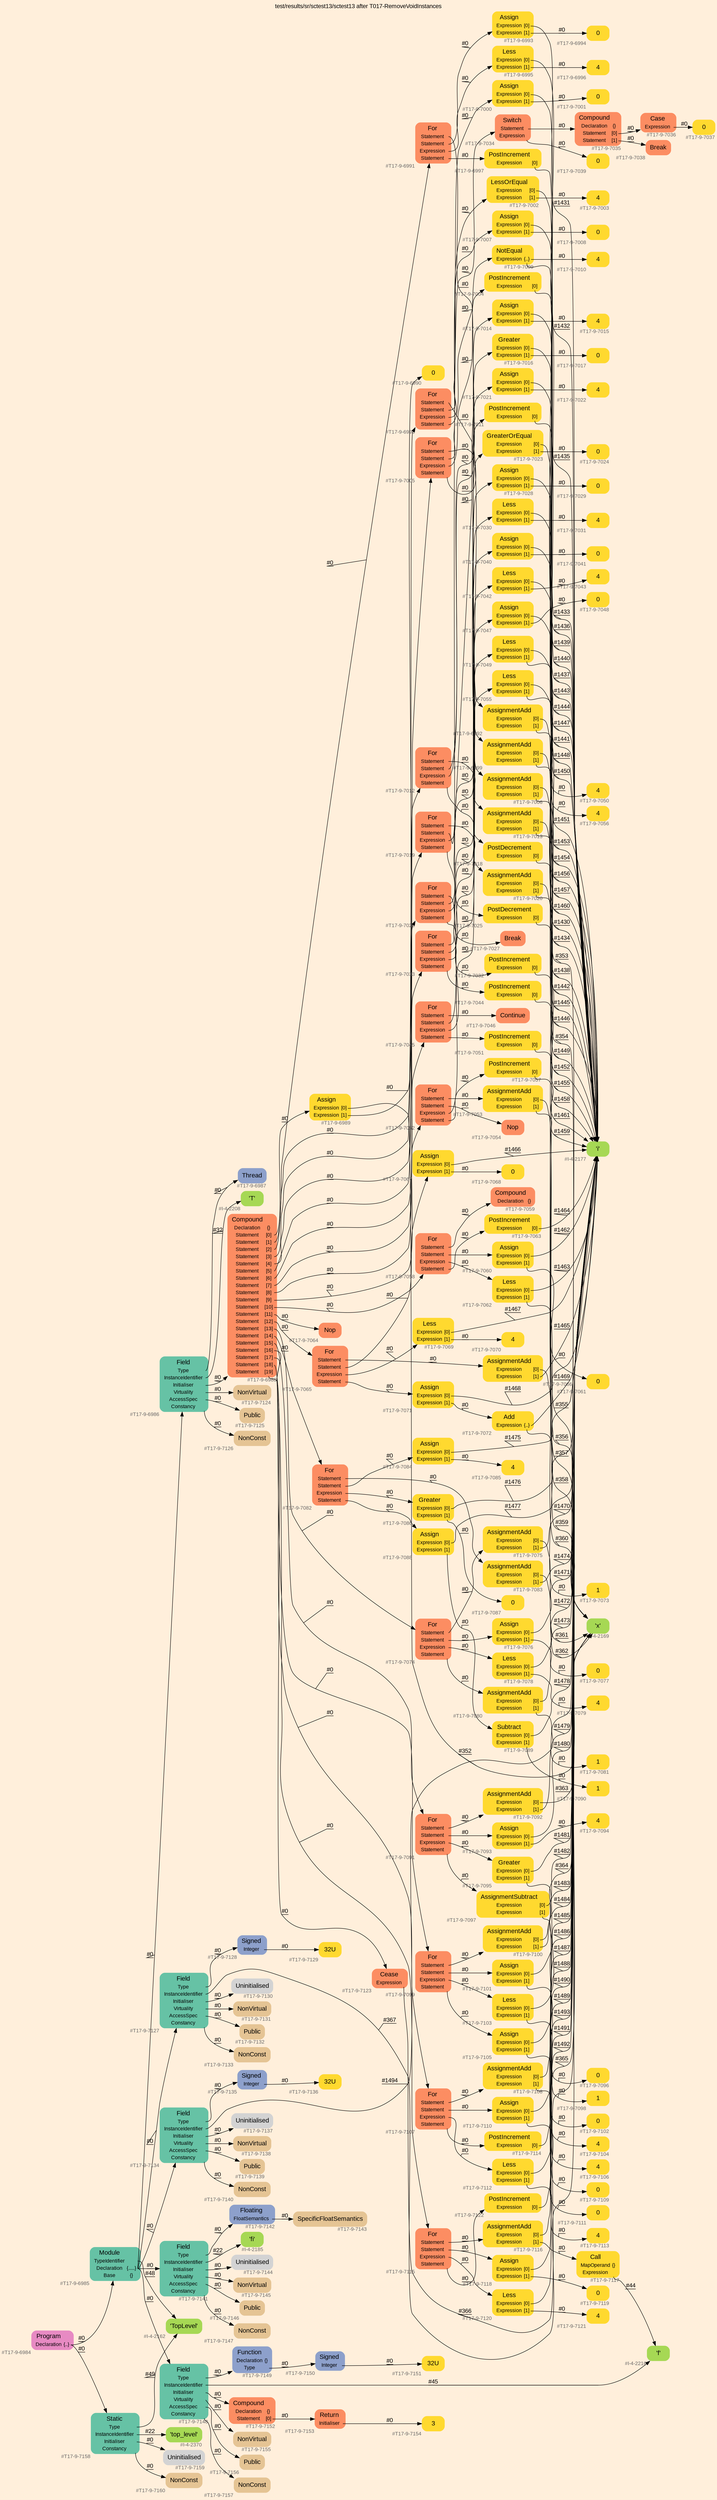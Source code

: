digraph "test/results/sr/sctest13/sctest13 after T017-RemoveVoidInstances" {
label = "test/results/sr/sctest13/sctest13 after T017-RemoveVoidInstances"
labelloc = t
graph [
    rankdir = "LR"
    ranksep = 0.3
    bgcolor = antiquewhite1
    color = black
    fontcolor = black
    fontname = "Arial"
];
node [
    fontname = "Arial"
];
edge [
    fontname = "Arial"
];

// -------------------- node figure --------------------
// -------- block #T17-9-6984 ----------
"#T17-9-6984" [
    fillcolor = "/set28/4"
    xlabel = "#T17-9-6984"
    fontsize = "12"
    fontcolor = grey40
    shape = "plaintext"
    label = <<TABLE BORDER="0" CELLBORDER="0" CELLSPACING="0">
     <TR><TD><FONT COLOR="black" POINT-SIZE="15">Program</FONT></TD></TR>
     <TR><TD><FONT COLOR="black" POINT-SIZE="12">Declaration</FONT></TD><TD PORT="port0"><FONT COLOR="black" POINT-SIZE="12">{..}</FONT></TD></TR>
    </TABLE>>
    style = "rounded,filled"
];

// -------- block #T17-9-6985 ----------
"#T17-9-6985" [
    fillcolor = "/set28/1"
    xlabel = "#T17-9-6985"
    fontsize = "12"
    fontcolor = grey40
    shape = "plaintext"
    label = <<TABLE BORDER="0" CELLBORDER="0" CELLSPACING="0">
     <TR><TD><FONT COLOR="black" POINT-SIZE="15">Module</FONT></TD></TR>
     <TR><TD><FONT COLOR="black" POINT-SIZE="12">TypeIdentifier</FONT></TD><TD PORT="port0"></TD></TR>
     <TR><TD><FONT COLOR="black" POINT-SIZE="12">Declaration</FONT></TD><TD PORT="port1"><FONT COLOR="black" POINT-SIZE="12">{.....}</FONT></TD></TR>
     <TR><TD><FONT COLOR="black" POINT-SIZE="12">Base</FONT></TD><TD PORT="port2"><FONT COLOR="black" POINT-SIZE="12">{}</FONT></TD></TR>
    </TABLE>>
    style = "rounded,filled"
];

// -------- block #I-4-2162 ----------
"#I-4-2162" [
    fillcolor = "/set28/5"
    xlabel = "#I-4-2162"
    fontsize = "12"
    fontcolor = grey40
    shape = "plaintext"
    label = <<TABLE BORDER="0" CELLBORDER="0" CELLSPACING="0">
     <TR><TD><FONT COLOR="black" POINT-SIZE="15">'TopLevel'</FONT></TD></TR>
    </TABLE>>
    style = "rounded,filled"
];

// -------- block #T17-9-6986 ----------
"#T17-9-6986" [
    fillcolor = "/set28/1"
    xlabel = "#T17-9-6986"
    fontsize = "12"
    fontcolor = grey40
    shape = "plaintext"
    label = <<TABLE BORDER="0" CELLBORDER="0" CELLSPACING="0">
     <TR><TD><FONT COLOR="black" POINT-SIZE="15">Field</FONT></TD></TR>
     <TR><TD><FONT COLOR="black" POINT-SIZE="12">Type</FONT></TD><TD PORT="port0"></TD></TR>
     <TR><TD><FONT COLOR="black" POINT-SIZE="12">InstanceIdentifier</FONT></TD><TD PORT="port1"></TD></TR>
     <TR><TD><FONT COLOR="black" POINT-SIZE="12">Initialiser</FONT></TD><TD PORT="port2"></TD></TR>
     <TR><TD><FONT COLOR="black" POINT-SIZE="12">Virtuality</FONT></TD><TD PORT="port3"></TD></TR>
     <TR><TD><FONT COLOR="black" POINT-SIZE="12">AccessSpec</FONT></TD><TD PORT="port4"></TD></TR>
     <TR><TD><FONT COLOR="black" POINT-SIZE="12">Constancy</FONT></TD><TD PORT="port5"></TD></TR>
    </TABLE>>
    style = "rounded,filled"
];

// -------- block #T17-9-6987 ----------
"#T17-9-6987" [
    fillcolor = "/set28/3"
    xlabel = "#T17-9-6987"
    fontsize = "12"
    fontcolor = grey40
    shape = "plaintext"
    label = <<TABLE BORDER="0" CELLBORDER="0" CELLSPACING="0">
     <TR><TD><FONT COLOR="black" POINT-SIZE="15">Thread</FONT></TD></TR>
    </TABLE>>
    style = "rounded,filled"
];

// -------- block #I-4-2208 ----------
"#I-4-2208" [
    fillcolor = "/set28/5"
    xlabel = "#I-4-2208"
    fontsize = "12"
    fontcolor = grey40
    shape = "plaintext"
    label = <<TABLE BORDER="0" CELLBORDER="0" CELLSPACING="0">
     <TR><TD><FONT COLOR="black" POINT-SIZE="15">'T'</FONT></TD></TR>
    </TABLE>>
    style = "rounded,filled"
];

// -------- block #T17-9-6988 ----------
"#T17-9-6988" [
    fillcolor = "/set28/2"
    xlabel = "#T17-9-6988"
    fontsize = "12"
    fontcolor = grey40
    shape = "plaintext"
    label = <<TABLE BORDER="0" CELLBORDER="0" CELLSPACING="0">
     <TR><TD><FONT COLOR="black" POINT-SIZE="15">Compound</FONT></TD></TR>
     <TR><TD><FONT COLOR="black" POINT-SIZE="12">Declaration</FONT></TD><TD PORT="port0"><FONT COLOR="black" POINT-SIZE="12">{}</FONT></TD></TR>
     <TR><TD><FONT COLOR="black" POINT-SIZE="12">Statement</FONT></TD><TD PORT="port1"><FONT COLOR="black" POINT-SIZE="12">[0]</FONT></TD></TR>
     <TR><TD><FONT COLOR="black" POINT-SIZE="12">Statement</FONT></TD><TD PORT="port2"><FONT COLOR="black" POINT-SIZE="12">[1]</FONT></TD></TR>
     <TR><TD><FONT COLOR="black" POINT-SIZE="12">Statement</FONT></TD><TD PORT="port3"><FONT COLOR="black" POINT-SIZE="12">[2]</FONT></TD></TR>
     <TR><TD><FONT COLOR="black" POINT-SIZE="12">Statement</FONT></TD><TD PORT="port4"><FONT COLOR="black" POINT-SIZE="12">[3]</FONT></TD></TR>
     <TR><TD><FONT COLOR="black" POINT-SIZE="12">Statement</FONT></TD><TD PORT="port5"><FONT COLOR="black" POINT-SIZE="12">[4]</FONT></TD></TR>
     <TR><TD><FONT COLOR="black" POINT-SIZE="12">Statement</FONT></TD><TD PORT="port6"><FONT COLOR="black" POINT-SIZE="12">[5]</FONT></TD></TR>
     <TR><TD><FONT COLOR="black" POINT-SIZE="12">Statement</FONT></TD><TD PORT="port7"><FONT COLOR="black" POINT-SIZE="12">[6]</FONT></TD></TR>
     <TR><TD><FONT COLOR="black" POINT-SIZE="12">Statement</FONT></TD><TD PORT="port8"><FONT COLOR="black" POINT-SIZE="12">[7]</FONT></TD></TR>
     <TR><TD><FONT COLOR="black" POINT-SIZE="12">Statement</FONT></TD><TD PORT="port9"><FONT COLOR="black" POINT-SIZE="12">[8]</FONT></TD></TR>
     <TR><TD><FONT COLOR="black" POINT-SIZE="12">Statement</FONT></TD><TD PORT="port10"><FONT COLOR="black" POINT-SIZE="12">[9]</FONT></TD></TR>
     <TR><TD><FONT COLOR="black" POINT-SIZE="12">Statement</FONT></TD><TD PORT="port11"><FONT COLOR="black" POINT-SIZE="12">[10]</FONT></TD></TR>
     <TR><TD><FONT COLOR="black" POINT-SIZE="12">Statement</FONT></TD><TD PORT="port12"><FONT COLOR="black" POINT-SIZE="12">[11]</FONT></TD></TR>
     <TR><TD><FONT COLOR="black" POINT-SIZE="12">Statement</FONT></TD><TD PORT="port13"><FONT COLOR="black" POINT-SIZE="12">[12]</FONT></TD></TR>
     <TR><TD><FONT COLOR="black" POINT-SIZE="12">Statement</FONT></TD><TD PORT="port14"><FONT COLOR="black" POINT-SIZE="12">[13]</FONT></TD></TR>
     <TR><TD><FONT COLOR="black" POINT-SIZE="12">Statement</FONT></TD><TD PORT="port15"><FONT COLOR="black" POINT-SIZE="12">[14]</FONT></TD></TR>
     <TR><TD><FONT COLOR="black" POINT-SIZE="12">Statement</FONT></TD><TD PORT="port16"><FONT COLOR="black" POINT-SIZE="12">[15]</FONT></TD></TR>
     <TR><TD><FONT COLOR="black" POINT-SIZE="12">Statement</FONT></TD><TD PORT="port17"><FONT COLOR="black" POINT-SIZE="12">[16]</FONT></TD></TR>
     <TR><TD><FONT COLOR="black" POINT-SIZE="12">Statement</FONT></TD><TD PORT="port18"><FONT COLOR="black" POINT-SIZE="12">[17]</FONT></TD></TR>
     <TR><TD><FONT COLOR="black" POINT-SIZE="12">Statement</FONT></TD><TD PORT="port19"><FONT COLOR="black" POINT-SIZE="12">[18]</FONT></TD></TR>
     <TR><TD><FONT COLOR="black" POINT-SIZE="12">Statement</FONT></TD><TD PORT="port20"><FONT COLOR="black" POINT-SIZE="12">[19]</FONT></TD></TR>
    </TABLE>>
    style = "rounded,filled"
];

// -------- block #T17-9-6989 ----------
"#T17-9-6989" [
    fillcolor = "/set28/6"
    xlabel = "#T17-9-6989"
    fontsize = "12"
    fontcolor = grey40
    shape = "plaintext"
    label = <<TABLE BORDER="0" CELLBORDER="0" CELLSPACING="0">
     <TR><TD><FONT COLOR="black" POINT-SIZE="15">Assign</FONT></TD></TR>
     <TR><TD><FONT COLOR="black" POINT-SIZE="12">Expression</FONT></TD><TD PORT="port0"><FONT COLOR="black" POINT-SIZE="12">[0]</FONT></TD></TR>
     <TR><TD><FONT COLOR="black" POINT-SIZE="12">Expression</FONT></TD><TD PORT="port1"><FONT COLOR="black" POINT-SIZE="12">[1]</FONT></TD></TR>
    </TABLE>>
    style = "rounded,filled"
];

// -------- block #I-4-2169 ----------
"#I-4-2169" [
    fillcolor = "/set28/5"
    xlabel = "#I-4-2169"
    fontsize = "12"
    fontcolor = grey40
    shape = "plaintext"
    label = <<TABLE BORDER="0" CELLBORDER="0" CELLSPACING="0">
     <TR><TD><FONT COLOR="black" POINT-SIZE="15">'x'</FONT></TD></TR>
    </TABLE>>
    style = "rounded,filled"
];

// -------- block #T17-9-6990 ----------
"#T17-9-6990" [
    fillcolor = "/set28/6"
    xlabel = "#T17-9-6990"
    fontsize = "12"
    fontcolor = grey40
    shape = "plaintext"
    label = <<TABLE BORDER="0" CELLBORDER="0" CELLSPACING="0">
     <TR><TD><FONT COLOR="black" POINT-SIZE="15">0</FONT></TD></TR>
    </TABLE>>
    style = "rounded,filled"
];

// -------- block #T17-9-6991 ----------
"#T17-9-6991" [
    fillcolor = "/set28/2"
    xlabel = "#T17-9-6991"
    fontsize = "12"
    fontcolor = grey40
    shape = "plaintext"
    label = <<TABLE BORDER="0" CELLBORDER="0" CELLSPACING="0">
     <TR><TD><FONT COLOR="black" POINT-SIZE="15">For</FONT></TD></TR>
     <TR><TD><FONT COLOR="black" POINT-SIZE="12">Statement</FONT></TD><TD PORT="port0"></TD></TR>
     <TR><TD><FONT COLOR="black" POINT-SIZE="12">Statement</FONT></TD><TD PORT="port1"></TD></TR>
     <TR><TD><FONT COLOR="black" POINT-SIZE="12">Expression</FONT></TD><TD PORT="port2"></TD></TR>
     <TR><TD><FONT COLOR="black" POINT-SIZE="12">Statement</FONT></TD><TD PORT="port3"></TD></TR>
    </TABLE>>
    style = "rounded,filled"
];

// -------- block #T17-9-6992 ----------
"#T17-9-6992" [
    fillcolor = "/set28/6"
    xlabel = "#T17-9-6992"
    fontsize = "12"
    fontcolor = grey40
    shape = "plaintext"
    label = <<TABLE BORDER="0" CELLBORDER="0" CELLSPACING="0">
     <TR><TD><FONT COLOR="black" POINT-SIZE="15">AssignmentAdd</FONT></TD></TR>
     <TR><TD><FONT COLOR="black" POINT-SIZE="12">Expression</FONT></TD><TD PORT="port0"><FONT COLOR="black" POINT-SIZE="12">[0]</FONT></TD></TR>
     <TR><TD><FONT COLOR="black" POINT-SIZE="12">Expression</FONT></TD><TD PORT="port1"><FONT COLOR="black" POINT-SIZE="12">[1]</FONT></TD></TR>
    </TABLE>>
    style = "rounded,filled"
];

// -------- block #I-4-2177 ----------
"#I-4-2177" [
    fillcolor = "/set28/5"
    xlabel = "#I-4-2177"
    fontsize = "12"
    fontcolor = grey40
    shape = "plaintext"
    label = <<TABLE BORDER="0" CELLBORDER="0" CELLSPACING="0">
     <TR><TD><FONT COLOR="black" POINT-SIZE="15">'i'</FONT></TD></TR>
    </TABLE>>
    style = "rounded,filled"
];

// -------- block #T17-9-6993 ----------
"#T17-9-6993" [
    fillcolor = "/set28/6"
    xlabel = "#T17-9-6993"
    fontsize = "12"
    fontcolor = grey40
    shape = "plaintext"
    label = <<TABLE BORDER="0" CELLBORDER="0" CELLSPACING="0">
     <TR><TD><FONT COLOR="black" POINT-SIZE="15">Assign</FONT></TD></TR>
     <TR><TD><FONT COLOR="black" POINT-SIZE="12">Expression</FONT></TD><TD PORT="port0"><FONT COLOR="black" POINT-SIZE="12">[0]</FONT></TD></TR>
     <TR><TD><FONT COLOR="black" POINT-SIZE="12">Expression</FONT></TD><TD PORT="port1"><FONT COLOR="black" POINT-SIZE="12">[1]</FONT></TD></TR>
    </TABLE>>
    style = "rounded,filled"
];

// -------- block #T17-9-6994 ----------
"#T17-9-6994" [
    fillcolor = "/set28/6"
    xlabel = "#T17-9-6994"
    fontsize = "12"
    fontcolor = grey40
    shape = "plaintext"
    label = <<TABLE BORDER="0" CELLBORDER="0" CELLSPACING="0">
     <TR><TD><FONT COLOR="black" POINT-SIZE="15">0</FONT></TD></TR>
    </TABLE>>
    style = "rounded,filled"
];

// -------- block #T17-9-6995 ----------
"#T17-9-6995" [
    fillcolor = "/set28/6"
    xlabel = "#T17-9-6995"
    fontsize = "12"
    fontcolor = grey40
    shape = "plaintext"
    label = <<TABLE BORDER="0" CELLBORDER="0" CELLSPACING="0">
     <TR><TD><FONT COLOR="black" POINT-SIZE="15">Less</FONT></TD></TR>
     <TR><TD><FONT COLOR="black" POINT-SIZE="12">Expression</FONT></TD><TD PORT="port0"><FONT COLOR="black" POINT-SIZE="12">[0]</FONT></TD></TR>
     <TR><TD><FONT COLOR="black" POINT-SIZE="12">Expression</FONT></TD><TD PORT="port1"><FONT COLOR="black" POINT-SIZE="12">[1]</FONT></TD></TR>
    </TABLE>>
    style = "rounded,filled"
];

// -------- block #T17-9-6996 ----------
"#T17-9-6996" [
    fillcolor = "/set28/6"
    xlabel = "#T17-9-6996"
    fontsize = "12"
    fontcolor = grey40
    shape = "plaintext"
    label = <<TABLE BORDER="0" CELLBORDER="0" CELLSPACING="0">
     <TR><TD><FONT COLOR="black" POINT-SIZE="15">4</FONT></TD></TR>
    </TABLE>>
    style = "rounded,filled"
];

// -------- block #T17-9-6997 ----------
"#T17-9-6997" [
    fillcolor = "/set28/6"
    xlabel = "#T17-9-6997"
    fontsize = "12"
    fontcolor = grey40
    shape = "plaintext"
    label = <<TABLE BORDER="0" CELLBORDER="0" CELLSPACING="0">
     <TR><TD><FONT COLOR="black" POINT-SIZE="15">PostIncrement</FONT></TD></TR>
     <TR><TD><FONT COLOR="black" POINT-SIZE="12">Expression</FONT></TD><TD PORT="port0"><FONT COLOR="black" POINT-SIZE="12">[0]</FONT></TD></TR>
    </TABLE>>
    style = "rounded,filled"
];

// -------- block #T17-9-6998 ----------
"#T17-9-6998" [
    fillcolor = "/set28/2"
    xlabel = "#T17-9-6998"
    fontsize = "12"
    fontcolor = grey40
    shape = "plaintext"
    label = <<TABLE BORDER="0" CELLBORDER="0" CELLSPACING="0">
     <TR><TD><FONT COLOR="black" POINT-SIZE="15">For</FONT></TD></TR>
     <TR><TD><FONT COLOR="black" POINT-SIZE="12">Statement</FONT></TD><TD PORT="port0"></TD></TR>
     <TR><TD><FONT COLOR="black" POINT-SIZE="12">Statement</FONT></TD><TD PORT="port1"></TD></TR>
     <TR><TD><FONT COLOR="black" POINT-SIZE="12">Expression</FONT></TD><TD PORT="port2"></TD></TR>
     <TR><TD><FONT COLOR="black" POINT-SIZE="12">Statement</FONT></TD><TD PORT="port3"></TD></TR>
    </TABLE>>
    style = "rounded,filled"
];

// -------- block #T17-9-6999 ----------
"#T17-9-6999" [
    fillcolor = "/set28/6"
    xlabel = "#T17-9-6999"
    fontsize = "12"
    fontcolor = grey40
    shape = "plaintext"
    label = <<TABLE BORDER="0" CELLBORDER="0" CELLSPACING="0">
     <TR><TD><FONT COLOR="black" POINT-SIZE="15">AssignmentAdd</FONT></TD></TR>
     <TR><TD><FONT COLOR="black" POINT-SIZE="12">Expression</FONT></TD><TD PORT="port0"><FONT COLOR="black" POINT-SIZE="12">[0]</FONT></TD></TR>
     <TR><TD><FONT COLOR="black" POINT-SIZE="12">Expression</FONT></TD><TD PORT="port1"><FONT COLOR="black" POINT-SIZE="12">[1]</FONT></TD></TR>
    </TABLE>>
    style = "rounded,filled"
];

// -------- block #T17-9-7000 ----------
"#T17-9-7000" [
    fillcolor = "/set28/6"
    xlabel = "#T17-9-7000"
    fontsize = "12"
    fontcolor = grey40
    shape = "plaintext"
    label = <<TABLE BORDER="0" CELLBORDER="0" CELLSPACING="0">
     <TR><TD><FONT COLOR="black" POINT-SIZE="15">Assign</FONT></TD></TR>
     <TR><TD><FONT COLOR="black" POINT-SIZE="12">Expression</FONT></TD><TD PORT="port0"><FONT COLOR="black" POINT-SIZE="12">[0]</FONT></TD></TR>
     <TR><TD><FONT COLOR="black" POINT-SIZE="12">Expression</FONT></TD><TD PORT="port1"><FONT COLOR="black" POINT-SIZE="12">[1]</FONT></TD></TR>
    </TABLE>>
    style = "rounded,filled"
];

// -------- block #T17-9-7001 ----------
"#T17-9-7001" [
    fillcolor = "/set28/6"
    xlabel = "#T17-9-7001"
    fontsize = "12"
    fontcolor = grey40
    shape = "plaintext"
    label = <<TABLE BORDER="0" CELLBORDER="0" CELLSPACING="0">
     <TR><TD><FONT COLOR="black" POINT-SIZE="15">0</FONT></TD></TR>
    </TABLE>>
    style = "rounded,filled"
];

// -------- block #T17-9-7002 ----------
"#T17-9-7002" [
    fillcolor = "/set28/6"
    xlabel = "#T17-9-7002"
    fontsize = "12"
    fontcolor = grey40
    shape = "plaintext"
    label = <<TABLE BORDER="0" CELLBORDER="0" CELLSPACING="0">
     <TR><TD><FONT COLOR="black" POINT-SIZE="15">LessOrEqual</FONT></TD></TR>
     <TR><TD><FONT COLOR="black" POINT-SIZE="12">Expression</FONT></TD><TD PORT="port0"><FONT COLOR="black" POINT-SIZE="12">[0]</FONT></TD></TR>
     <TR><TD><FONT COLOR="black" POINT-SIZE="12">Expression</FONT></TD><TD PORT="port1"><FONT COLOR="black" POINT-SIZE="12">[1]</FONT></TD></TR>
    </TABLE>>
    style = "rounded,filled"
];

// -------- block #T17-9-7003 ----------
"#T17-9-7003" [
    fillcolor = "/set28/6"
    xlabel = "#T17-9-7003"
    fontsize = "12"
    fontcolor = grey40
    shape = "plaintext"
    label = <<TABLE BORDER="0" CELLBORDER="0" CELLSPACING="0">
     <TR><TD><FONT COLOR="black" POINT-SIZE="15">4</FONT></TD></TR>
    </TABLE>>
    style = "rounded,filled"
];

// -------- block #T17-9-7004 ----------
"#T17-9-7004" [
    fillcolor = "/set28/6"
    xlabel = "#T17-9-7004"
    fontsize = "12"
    fontcolor = grey40
    shape = "plaintext"
    label = <<TABLE BORDER="0" CELLBORDER="0" CELLSPACING="0">
     <TR><TD><FONT COLOR="black" POINT-SIZE="15">PostIncrement</FONT></TD></TR>
     <TR><TD><FONT COLOR="black" POINT-SIZE="12">Expression</FONT></TD><TD PORT="port0"><FONT COLOR="black" POINT-SIZE="12">[0]</FONT></TD></TR>
    </TABLE>>
    style = "rounded,filled"
];

// -------- block #T17-9-7005 ----------
"#T17-9-7005" [
    fillcolor = "/set28/2"
    xlabel = "#T17-9-7005"
    fontsize = "12"
    fontcolor = grey40
    shape = "plaintext"
    label = <<TABLE BORDER="0" CELLBORDER="0" CELLSPACING="0">
     <TR><TD><FONT COLOR="black" POINT-SIZE="15">For</FONT></TD></TR>
     <TR><TD><FONT COLOR="black" POINT-SIZE="12">Statement</FONT></TD><TD PORT="port0"></TD></TR>
     <TR><TD><FONT COLOR="black" POINT-SIZE="12">Statement</FONT></TD><TD PORT="port1"></TD></TR>
     <TR><TD><FONT COLOR="black" POINT-SIZE="12">Expression</FONT></TD><TD PORT="port2"></TD></TR>
     <TR><TD><FONT COLOR="black" POINT-SIZE="12">Statement</FONT></TD><TD PORT="port3"></TD></TR>
    </TABLE>>
    style = "rounded,filled"
];

// -------- block #T17-9-7006 ----------
"#T17-9-7006" [
    fillcolor = "/set28/6"
    xlabel = "#T17-9-7006"
    fontsize = "12"
    fontcolor = grey40
    shape = "plaintext"
    label = <<TABLE BORDER="0" CELLBORDER="0" CELLSPACING="0">
     <TR><TD><FONT COLOR="black" POINT-SIZE="15">AssignmentAdd</FONT></TD></TR>
     <TR><TD><FONT COLOR="black" POINT-SIZE="12">Expression</FONT></TD><TD PORT="port0"><FONT COLOR="black" POINT-SIZE="12">[0]</FONT></TD></TR>
     <TR><TD><FONT COLOR="black" POINT-SIZE="12">Expression</FONT></TD><TD PORT="port1"><FONT COLOR="black" POINT-SIZE="12">[1]</FONT></TD></TR>
    </TABLE>>
    style = "rounded,filled"
];

// -------- block #T17-9-7007 ----------
"#T17-9-7007" [
    fillcolor = "/set28/6"
    xlabel = "#T17-9-7007"
    fontsize = "12"
    fontcolor = grey40
    shape = "plaintext"
    label = <<TABLE BORDER="0" CELLBORDER="0" CELLSPACING="0">
     <TR><TD><FONT COLOR="black" POINT-SIZE="15">Assign</FONT></TD></TR>
     <TR><TD><FONT COLOR="black" POINT-SIZE="12">Expression</FONT></TD><TD PORT="port0"><FONT COLOR="black" POINT-SIZE="12">[0]</FONT></TD></TR>
     <TR><TD><FONT COLOR="black" POINT-SIZE="12">Expression</FONT></TD><TD PORT="port1"><FONT COLOR="black" POINT-SIZE="12">[1]</FONT></TD></TR>
    </TABLE>>
    style = "rounded,filled"
];

// -------- block #T17-9-7008 ----------
"#T17-9-7008" [
    fillcolor = "/set28/6"
    xlabel = "#T17-9-7008"
    fontsize = "12"
    fontcolor = grey40
    shape = "plaintext"
    label = <<TABLE BORDER="0" CELLBORDER="0" CELLSPACING="0">
     <TR><TD><FONT COLOR="black" POINT-SIZE="15">0</FONT></TD></TR>
    </TABLE>>
    style = "rounded,filled"
];

// -------- block #T17-9-7009 ----------
"#T17-9-7009" [
    fillcolor = "/set28/6"
    xlabel = "#T17-9-7009"
    fontsize = "12"
    fontcolor = grey40
    shape = "plaintext"
    label = <<TABLE BORDER="0" CELLBORDER="0" CELLSPACING="0">
     <TR><TD><FONT COLOR="black" POINT-SIZE="15">NotEqual</FONT></TD></TR>
     <TR><TD><FONT COLOR="black" POINT-SIZE="12">Expression</FONT></TD><TD PORT="port0"><FONT COLOR="black" POINT-SIZE="12">{..}</FONT></TD></TR>
    </TABLE>>
    style = "rounded,filled"
];

// -------- block #T17-9-7010 ----------
"#T17-9-7010" [
    fillcolor = "/set28/6"
    xlabel = "#T17-9-7010"
    fontsize = "12"
    fontcolor = grey40
    shape = "plaintext"
    label = <<TABLE BORDER="0" CELLBORDER="0" CELLSPACING="0">
     <TR><TD><FONT COLOR="black" POINT-SIZE="15">4</FONT></TD></TR>
    </TABLE>>
    style = "rounded,filled"
];

// -------- block #T17-9-7011 ----------
"#T17-9-7011" [
    fillcolor = "/set28/6"
    xlabel = "#T17-9-7011"
    fontsize = "12"
    fontcolor = grey40
    shape = "plaintext"
    label = <<TABLE BORDER="0" CELLBORDER="0" CELLSPACING="0">
     <TR><TD><FONT COLOR="black" POINT-SIZE="15">PostIncrement</FONT></TD></TR>
     <TR><TD><FONT COLOR="black" POINT-SIZE="12">Expression</FONT></TD><TD PORT="port0"><FONT COLOR="black" POINT-SIZE="12">[0]</FONT></TD></TR>
    </TABLE>>
    style = "rounded,filled"
];

// -------- block #T17-9-7012 ----------
"#T17-9-7012" [
    fillcolor = "/set28/2"
    xlabel = "#T17-9-7012"
    fontsize = "12"
    fontcolor = grey40
    shape = "plaintext"
    label = <<TABLE BORDER="0" CELLBORDER="0" CELLSPACING="0">
     <TR><TD><FONT COLOR="black" POINT-SIZE="15">For</FONT></TD></TR>
     <TR><TD><FONT COLOR="black" POINT-SIZE="12">Statement</FONT></TD><TD PORT="port0"></TD></TR>
     <TR><TD><FONT COLOR="black" POINT-SIZE="12">Statement</FONT></TD><TD PORT="port1"></TD></TR>
     <TR><TD><FONT COLOR="black" POINT-SIZE="12">Expression</FONT></TD><TD PORT="port2"></TD></TR>
     <TR><TD><FONT COLOR="black" POINT-SIZE="12">Statement</FONT></TD><TD PORT="port3"></TD></TR>
    </TABLE>>
    style = "rounded,filled"
];

// -------- block #T17-9-7013 ----------
"#T17-9-7013" [
    fillcolor = "/set28/6"
    xlabel = "#T17-9-7013"
    fontsize = "12"
    fontcolor = grey40
    shape = "plaintext"
    label = <<TABLE BORDER="0" CELLBORDER="0" CELLSPACING="0">
     <TR><TD><FONT COLOR="black" POINT-SIZE="15">AssignmentAdd</FONT></TD></TR>
     <TR><TD><FONT COLOR="black" POINT-SIZE="12">Expression</FONT></TD><TD PORT="port0"><FONT COLOR="black" POINT-SIZE="12">[0]</FONT></TD></TR>
     <TR><TD><FONT COLOR="black" POINT-SIZE="12">Expression</FONT></TD><TD PORT="port1"><FONT COLOR="black" POINT-SIZE="12">[1]</FONT></TD></TR>
    </TABLE>>
    style = "rounded,filled"
];

// -------- block #T17-9-7014 ----------
"#T17-9-7014" [
    fillcolor = "/set28/6"
    xlabel = "#T17-9-7014"
    fontsize = "12"
    fontcolor = grey40
    shape = "plaintext"
    label = <<TABLE BORDER="0" CELLBORDER="0" CELLSPACING="0">
     <TR><TD><FONT COLOR="black" POINT-SIZE="15">Assign</FONT></TD></TR>
     <TR><TD><FONT COLOR="black" POINT-SIZE="12">Expression</FONT></TD><TD PORT="port0"><FONT COLOR="black" POINT-SIZE="12">[0]</FONT></TD></TR>
     <TR><TD><FONT COLOR="black" POINT-SIZE="12">Expression</FONT></TD><TD PORT="port1"><FONT COLOR="black" POINT-SIZE="12">[1]</FONT></TD></TR>
    </TABLE>>
    style = "rounded,filled"
];

// -------- block #T17-9-7015 ----------
"#T17-9-7015" [
    fillcolor = "/set28/6"
    xlabel = "#T17-9-7015"
    fontsize = "12"
    fontcolor = grey40
    shape = "plaintext"
    label = <<TABLE BORDER="0" CELLBORDER="0" CELLSPACING="0">
     <TR><TD><FONT COLOR="black" POINT-SIZE="15">4</FONT></TD></TR>
    </TABLE>>
    style = "rounded,filled"
];

// -------- block #T17-9-7016 ----------
"#T17-9-7016" [
    fillcolor = "/set28/6"
    xlabel = "#T17-9-7016"
    fontsize = "12"
    fontcolor = grey40
    shape = "plaintext"
    label = <<TABLE BORDER="0" CELLBORDER="0" CELLSPACING="0">
     <TR><TD><FONT COLOR="black" POINT-SIZE="15">Greater</FONT></TD></TR>
     <TR><TD><FONT COLOR="black" POINT-SIZE="12">Expression</FONT></TD><TD PORT="port0"><FONT COLOR="black" POINT-SIZE="12">[0]</FONT></TD></TR>
     <TR><TD><FONT COLOR="black" POINT-SIZE="12">Expression</FONT></TD><TD PORT="port1"><FONT COLOR="black" POINT-SIZE="12">[1]</FONT></TD></TR>
    </TABLE>>
    style = "rounded,filled"
];

// -------- block #T17-9-7017 ----------
"#T17-9-7017" [
    fillcolor = "/set28/6"
    xlabel = "#T17-9-7017"
    fontsize = "12"
    fontcolor = grey40
    shape = "plaintext"
    label = <<TABLE BORDER="0" CELLBORDER="0" CELLSPACING="0">
     <TR><TD><FONT COLOR="black" POINT-SIZE="15">0</FONT></TD></TR>
    </TABLE>>
    style = "rounded,filled"
];

// -------- block #T17-9-7018 ----------
"#T17-9-7018" [
    fillcolor = "/set28/6"
    xlabel = "#T17-9-7018"
    fontsize = "12"
    fontcolor = grey40
    shape = "plaintext"
    label = <<TABLE BORDER="0" CELLBORDER="0" CELLSPACING="0">
     <TR><TD><FONT COLOR="black" POINT-SIZE="15">PostDecrement</FONT></TD></TR>
     <TR><TD><FONT COLOR="black" POINT-SIZE="12">Expression</FONT></TD><TD PORT="port0"><FONT COLOR="black" POINT-SIZE="12">[0]</FONT></TD></TR>
    </TABLE>>
    style = "rounded,filled"
];

// -------- block #T17-9-7019 ----------
"#T17-9-7019" [
    fillcolor = "/set28/2"
    xlabel = "#T17-9-7019"
    fontsize = "12"
    fontcolor = grey40
    shape = "plaintext"
    label = <<TABLE BORDER="0" CELLBORDER="0" CELLSPACING="0">
     <TR><TD><FONT COLOR="black" POINT-SIZE="15">For</FONT></TD></TR>
     <TR><TD><FONT COLOR="black" POINT-SIZE="12">Statement</FONT></TD><TD PORT="port0"></TD></TR>
     <TR><TD><FONT COLOR="black" POINT-SIZE="12">Statement</FONT></TD><TD PORT="port1"></TD></TR>
     <TR><TD><FONT COLOR="black" POINT-SIZE="12">Expression</FONT></TD><TD PORT="port2"></TD></TR>
     <TR><TD><FONT COLOR="black" POINT-SIZE="12">Statement</FONT></TD><TD PORT="port3"></TD></TR>
    </TABLE>>
    style = "rounded,filled"
];

// -------- block #T17-9-7020 ----------
"#T17-9-7020" [
    fillcolor = "/set28/6"
    xlabel = "#T17-9-7020"
    fontsize = "12"
    fontcolor = grey40
    shape = "plaintext"
    label = <<TABLE BORDER="0" CELLBORDER="0" CELLSPACING="0">
     <TR><TD><FONT COLOR="black" POINT-SIZE="15">AssignmentAdd</FONT></TD></TR>
     <TR><TD><FONT COLOR="black" POINT-SIZE="12">Expression</FONT></TD><TD PORT="port0"><FONT COLOR="black" POINT-SIZE="12">[0]</FONT></TD></TR>
     <TR><TD><FONT COLOR="black" POINT-SIZE="12">Expression</FONT></TD><TD PORT="port1"><FONT COLOR="black" POINT-SIZE="12">[1]</FONT></TD></TR>
    </TABLE>>
    style = "rounded,filled"
];

// -------- block #T17-9-7021 ----------
"#T17-9-7021" [
    fillcolor = "/set28/6"
    xlabel = "#T17-9-7021"
    fontsize = "12"
    fontcolor = grey40
    shape = "plaintext"
    label = <<TABLE BORDER="0" CELLBORDER="0" CELLSPACING="0">
     <TR><TD><FONT COLOR="black" POINT-SIZE="15">Assign</FONT></TD></TR>
     <TR><TD><FONT COLOR="black" POINT-SIZE="12">Expression</FONT></TD><TD PORT="port0"><FONT COLOR="black" POINT-SIZE="12">[0]</FONT></TD></TR>
     <TR><TD><FONT COLOR="black" POINT-SIZE="12">Expression</FONT></TD><TD PORT="port1"><FONT COLOR="black" POINT-SIZE="12">[1]</FONT></TD></TR>
    </TABLE>>
    style = "rounded,filled"
];

// -------- block #T17-9-7022 ----------
"#T17-9-7022" [
    fillcolor = "/set28/6"
    xlabel = "#T17-9-7022"
    fontsize = "12"
    fontcolor = grey40
    shape = "plaintext"
    label = <<TABLE BORDER="0" CELLBORDER="0" CELLSPACING="0">
     <TR><TD><FONT COLOR="black" POINT-SIZE="15">4</FONT></TD></TR>
    </TABLE>>
    style = "rounded,filled"
];

// -------- block #T17-9-7023 ----------
"#T17-9-7023" [
    fillcolor = "/set28/6"
    xlabel = "#T17-9-7023"
    fontsize = "12"
    fontcolor = grey40
    shape = "plaintext"
    label = <<TABLE BORDER="0" CELLBORDER="0" CELLSPACING="0">
     <TR><TD><FONT COLOR="black" POINT-SIZE="15">GreaterOrEqual</FONT></TD></TR>
     <TR><TD><FONT COLOR="black" POINT-SIZE="12">Expression</FONT></TD><TD PORT="port0"><FONT COLOR="black" POINT-SIZE="12">[0]</FONT></TD></TR>
     <TR><TD><FONT COLOR="black" POINT-SIZE="12">Expression</FONT></TD><TD PORT="port1"><FONT COLOR="black" POINT-SIZE="12">[1]</FONT></TD></TR>
    </TABLE>>
    style = "rounded,filled"
];

// -------- block #T17-9-7024 ----------
"#T17-9-7024" [
    fillcolor = "/set28/6"
    xlabel = "#T17-9-7024"
    fontsize = "12"
    fontcolor = grey40
    shape = "plaintext"
    label = <<TABLE BORDER="0" CELLBORDER="0" CELLSPACING="0">
     <TR><TD><FONT COLOR="black" POINT-SIZE="15">0</FONT></TD></TR>
    </TABLE>>
    style = "rounded,filled"
];

// -------- block #T17-9-7025 ----------
"#T17-9-7025" [
    fillcolor = "/set28/6"
    xlabel = "#T17-9-7025"
    fontsize = "12"
    fontcolor = grey40
    shape = "plaintext"
    label = <<TABLE BORDER="0" CELLBORDER="0" CELLSPACING="0">
     <TR><TD><FONT COLOR="black" POINT-SIZE="15">PostDecrement</FONT></TD></TR>
     <TR><TD><FONT COLOR="black" POINT-SIZE="12">Expression</FONT></TD><TD PORT="port0"><FONT COLOR="black" POINT-SIZE="12">[0]</FONT></TD></TR>
    </TABLE>>
    style = "rounded,filled"
];

// -------- block #T17-9-7026 ----------
"#T17-9-7026" [
    fillcolor = "/set28/2"
    xlabel = "#T17-9-7026"
    fontsize = "12"
    fontcolor = grey40
    shape = "plaintext"
    label = <<TABLE BORDER="0" CELLBORDER="0" CELLSPACING="0">
     <TR><TD><FONT COLOR="black" POINT-SIZE="15">For</FONT></TD></TR>
     <TR><TD><FONT COLOR="black" POINT-SIZE="12">Statement</FONT></TD><TD PORT="port0"></TD></TR>
     <TR><TD><FONT COLOR="black" POINT-SIZE="12">Statement</FONT></TD><TD PORT="port1"></TD></TR>
     <TR><TD><FONT COLOR="black" POINT-SIZE="12">Expression</FONT></TD><TD PORT="port2"></TD></TR>
     <TR><TD><FONT COLOR="black" POINT-SIZE="12">Statement</FONT></TD><TD PORT="port3"></TD></TR>
    </TABLE>>
    style = "rounded,filled"
];

// -------- block #T17-9-7027 ----------
"#T17-9-7027" [
    fillcolor = "/set28/2"
    xlabel = "#T17-9-7027"
    fontsize = "12"
    fontcolor = grey40
    shape = "plaintext"
    label = <<TABLE BORDER="0" CELLBORDER="0" CELLSPACING="0">
     <TR><TD><FONT COLOR="black" POINT-SIZE="15">Break</FONT></TD></TR>
    </TABLE>>
    style = "rounded,filled"
];

// -------- block #T17-9-7028 ----------
"#T17-9-7028" [
    fillcolor = "/set28/6"
    xlabel = "#T17-9-7028"
    fontsize = "12"
    fontcolor = grey40
    shape = "plaintext"
    label = <<TABLE BORDER="0" CELLBORDER="0" CELLSPACING="0">
     <TR><TD><FONT COLOR="black" POINT-SIZE="15">Assign</FONT></TD></TR>
     <TR><TD><FONT COLOR="black" POINT-SIZE="12">Expression</FONT></TD><TD PORT="port0"><FONT COLOR="black" POINT-SIZE="12">[0]</FONT></TD></TR>
     <TR><TD><FONT COLOR="black" POINT-SIZE="12">Expression</FONT></TD><TD PORT="port1"><FONT COLOR="black" POINT-SIZE="12">[1]</FONT></TD></TR>
    </TABLE>>
    style = "rounded,filled"
];

// -------- block #T17-9-7029 ----------
"#T17-9-7029" [
    fillcolor = "/set28/6"
    xlabel = "#T17-9-7029"
    fontsize = "12"
    fontcolor = grey40
    shape = "plaintext"
    label = <<TABLE BORDER="0" CELLBORDER="0" CELLSPACING="0">
     <TR><TD><FONT COLOR="black" POINT-SIZE="15">0</FONT></TD></TR>
    </TABLE>>
    style = "rounded,filled"
];

// -------- block #T17-9-7030 ----------
"#T17-9-7030" [
    fillcolor = "/set28/6"
    xlabel = "#T17-9-7030"
    fontsize = "12"
    fontcolor = grey40
    shape = "plaintext"
    label = <<TABLE BORDER="0" CELLBORDER="0" CELLSPACING="0">
     <TR><TD><FONT COLOR="black" POINT-SIZE="15">Less</FONT></TD></TR>
     <TR><TD><FONT COLOR="black" POINT-SIZE="12">Expression</FONT></TD><TD PORT="port0"><FONT COLOR="black" POINT-SIZE="12">[0]</FONT></TD></TR>
     <TR><TD><FONT COLOR="black" POINT-SIZE="12">Expression</FONT></TD><TD PORT="port1"><FONT COLOR="black" POINT-SIZE="12">[1]</FONT></TD></TR>
    </TABLE>>
    style = "rounded,filled"
];

// -------- block #T17-9-7031 ----------
"#T17-9-7031" [
    fillcolor = "/set28/6"
    xlabel = "#T17-9-7031"
    fontsize = "12"
    fontcolor = grey40
    shape = "plaintext"
    label = <<TABLE BORDER="0" CELLBORDER="0" CELLSPACING="0">
     <TR><TD><FONT COLOR="black" POINT-SIZE="15">4</FONT></TD></TR>
    </TABLE>>
    style = "rounded,filled"
];

// -------- block #T17-9-7032 ----------
"#T17-9-7032" [
    fillcolor = "/set28/6"
    xlabel = "#T17-9-7032"
    fontsize = "12"
    fontcolor = grey40
    shape = "plaintext"
    label = <<TABLE BORDER="0" CELLBORDER="0" CELLSPACING="0">
     <TR><TD><FONT COLOR="black" POINT-SIZE="15">PostIncrement</FONT></TD></TR>
     <TR><TD><FONT COLOR="black" POINT-SIZE="12">Expression</FONT></TD><TD PORT="port0"><FONT COLOR="black" POINT-SIZE="12">[0]</FONT></TD></TR>
    </TABLE>>
    style = "rounded,filled"
];

// -------- block #T17-9-7033 ----------
"#T17-9-7033" [
    fillcolor = "/set28/2"
    xlabel = "#T17-9-7033"
    fontsize = "12"
    fontcolor = grey40
    shape = "plaintext"
    label = <<TABLE BORDER="0" CELLBORDER="0" CELLSPACING="0">
     <TR><TD><FONT COLOR="black" POINT-SIZE="15">For</FONT></TD></TR>
     <TR><TD><FONT COLOR="black" POINT-SIZE="12">Statement</FONT></TD><TD PORT="port0"></TD></TR>
     <TR><TD><FONT COLOR="black" POINT-SIZE="12">Statement</FONT></TD><TD PORT="port1"></TD></TR>
     <TR><TD><FONT COLOR="black" POINT-SIZE="12">Expression</FONT></TD><TD PORT="port2"></TD></TR>
     <TR><TD><FONT COLOR="black" POINT-SIZE="12">Statement</FONT></TD><TD PORT="port3"></TD></TR>
    </TABLE>>
    style = "rounded,filled"
];

// -------- block #T17-9-7034 ----------
"#T17-9-7034" [
    fillcolor = "/set28/2"
    xlabel = "#T17-9-7034"
    fontsize = "12"
    fontcolor = grey40
    shape = "plaintext"
    label = <<TABLE BORDER="0" CELLBORDER="0" CELLSPACING="0">
     <TR><TD><FONT COLOR="black" POINT-SIZE="15">Switch</FONT></TD></TR>
     <TR><TD><FONT COLOR="black" POINT-SIZE="12">Statement</FONT></TD><TD PORT="port0"></TD></TR>
     <TR><TD><FONT COLOR="black" POINT-SIZE="12">Expression</FONT></TD><TD PORT="port1"></TD></TR>
    </TABLE>>
    style = "rounded,filled"
];

// -------- block #T17-9-7035 ----------
"#T17-9-7035" [
    fillcolor = "/set28/2"
    xlabel = "#T17-9-7035"
    fontsize = "12"
    fontcolor = grey40
    shape = "plaintext"
    label = <<TABLE BORDER="0" CELLBORDER="0" CELLSPACING="0">
     <TR><TD><FONT COLOR="black" POINT-SIZE="15">Compound</FONT></TD></TR>
     <TR><TD><FONT COLOR="black" POINT-SIZE="12">Declaration</FONT></TD><TD PORT="port0"><FONT COLOR="black" POINT-SIZE="12">{}</FONT></TD></TR>
     <TR><TD><FONT COLOR="black" POINT-SIZE="12">Statement</FONT></TD><TD PORT="port1"><FONT COLOR="black" POINT-SIZE="12">[0]</FONT></TD></TR>
     <TR><TD><FONT COLOR="black" POINT-SIZE="12">Statement</FONT></TD><TD PORT="port2"><FONT COLOR="black" POINT-SIZE="12">[1]</FONT></TD></TR>
    </TABLE>>
    style = "rounded,filled"
];

// -------- block #T17-9-7036 ----------
"#T17-9-7036" [
    fillcolor = "/set28/2"
    xlabel = "#T17-9-7036"
    fontsize = "12"
    fontcolor = grey40
    shape = "plaintext"
    label = <<TABLE BORDER="0" CELLBORDER="0" CELLSPACING="0">
     <TR><TD><FONT COLOR="black" POINT-SIZE="15">Case</FONT></TD></TR>
     <TR><TD><FONT COLOR="black" POINT-SIZE="12">Expression</FONT></TD><TD PORT="port0"></TD></TR>
    </TABLE>>
    style = "rounded,filled"
];

// -------- block #T17-9-7037 ----------
"#T17-9-7037" [
    fillcolor = "/set28/6"
    xlabel = "#T17-9-7037"
    fontsize = "12"
    fontcolor = grey40
    shape = "plaintext"
    label = <<TABLE BORDER="0" CELLBORDER="0" CELLSPACING="0">
     <TR><TD><FONT COLOR="black" POINT-SIZE="15">0</FONT></TD></TR>
    </TABLE>>
    style = "rounded,filled"
];

// -------- block #T17-9-7038 ----------
"#T17-9-7038" [
    fillcolor = "/set28/2"
    xlabel = "#T17-9-7038"
    fontsize = "12"
    fontcolor = grey40
    shape = "plaintext"
    label = <<TABLE BORDER="0" CELLBORDER="0" CELLSPACING="0">
     <TR><TD><FONT COLOR="black" POINT-SIZE="15">Break</FONT></TD></TR>
    </TABLE>>
    style = "rounded,filled"
];

// -------- block #T17-9-7039 ----------
"#T17-9-7039" [
    fillcolor = "/set28/6"
    xlabel = "#T17-9-7039"
    fontsize = "12"
    fontcolor = grey40
    shape = "plaintext"
    label = <<TABLE BORDER="0" CELLBORDER="0" CELLSPACING="0">
     <TR><TD><FONT COLOR="black" POINT-SIZE="15">0</FONT></TD></TR>
    </TABLE>>
    style = "rounded,filled"
];

// -------- block #T17-9-7040 ----------
"#T17-9-7040" [
    fillcolor = "/set28/6"
    xlabel = "#T17-9-7040"
    fontsize = "12"
    fontcolor = grey40
    shape = "plaintext"
    label = <<TABLE BORDER="0" CELLBORDER="0" CELLSPACING="0">
     <TR><TD><FONT COLOR="black" POINT-SIZE="15">Assign</FONT></TD></TR>
     <TR><TD><FONT COLOR="black" POINT-SIZE="12">Expression</FONT></TD><TD PORT="port0"><FONT COLOR="black" POINT-SIZE="12">[0]</FONT></TD></TR>
     <TR><TD><FONT COLOR="black" POINT-SIZE="12">Expression</FONT></TD><TD PORT="port1"><FONT COLOR="black" POINT-SIZE="12">[1]</FONT></TD></TR>
    </TABLE>>
    style = "rounded,filled"
];

// -------- block #T17-9-7041 ----------
"#T17-9-7041" [
    fillcolor = "/set28/6"
    xlabel = "#T17-9-7041"
    fontsize = "12"
    fontcolor = grey40
    shape = "plaintext"
    label = <<TABLE BORDER="0" CELLBORDER="0" CELLSPACING="0">
     <TR><TD><FONT COLOR="black" POINT-SIZE="15">0</FONT></TD></TR>
    </TABLE>>
    style = "rounded,filled"
];

// -------- block #T17-9-7042 ----------
"#T17-9-7042" [
    fillcolor = "/set28/6"
    xlabel = "#T17-9-7042"
    fontsize = "12"
    fontcolor = grey40
    shape = "plaintext"
    label = <<TABLE BORDER="0" CELLBORDER="0" CELLSPACING="0">
     <TR><TD><FONT COLOR="black" POINT-SIZE="15">Less</FONT></TD></TR>
     <TR><TD><FONT COLOR="black" POINT-SIZE="12">Expression</FONT></TD><TD PORT="port0"><FONT COLOR="black" POINT-SIZE="12">[0]</FONT></TD></TR>
     <TR><TD><FONT COLOR="black" POINT-SIZE="12">Expression</FONT></TD><TD PORT="port1"><FONT COLOR="black" POINT-SIZE="12">[1]</FONT></TD></TR>
    </TABLE>>
    style = "rounded,filled"
];

// -------- block #T17-9-7043 ----------
"#T17-9-7043" [
    fillcolor = "/set28/6"
    xlabel = "#T17-9-7043"
    fontsize = "12"
    fontcolor = grey40
    shape = "plaintext"
    label = <<TABLE BORDER="0" CELLBORDER="0" CELLSPACING="0">
     <TR><TD><FONT COLOR="black" POINT-SIZE="15">4</FONT></TD></TR>
    </TABLE>>
    style = "rounded,filled"
];

// -------- block #T17-9-7044 ----------
"#T17-9-7044" [
    fillcolor = "/set28/6"
    xlabel = "#T17-9-7044"
    fontsize = "12"
    fontcolor = grey40
    shape = "plaintext"
    label = <<TABLE BORDER="0" CELLBORDER="0" CELLSPACING="0">
     <TR><TD><FONT COLOR="black" POINT-SIZE="15">PostIncrement</FONT></TD></TR>
     <TR><TD><FONT COLOR="black" POINT-SIZE="12">Expression</FONT></TD><TD PORT="port0"><FONT COLOR="black" POINT-SIZE="12">[0]</FONT></TD></TR>
    </TABLE>>
    style = "rounded,filled"
];

// -------- block #T17-9-7045 ----------
"#T17-9-7045" [
    fillcolor = "/set28/2"
    xlabel = "#T17-9-7045"
    fontsize = "12"
    fontcolor = grey40
    shape = "plaintext"
    label = <<TABLE BORDER="0" CELLBORDER="0" CELLSPACING="0">
     <TR><TD><FONT COLOR="black" POINT-SIZE="15">For</FONT></TD></TR>
     <TR><TD><FONT COLOR="black" POINT-SIZE="12">Statement</FONT></TD><TD PORT="port0"></TD></TR>
     <TR><TD><FONT COLOR="black" POINT-SIZE="12">Statement</FONT></TD><TD PORT="port1"></TD></TR>
     <TR><TD><FONT COLOR="black" POINT-SIZE="12">Expression</FONT></TD><TD PORT="port2"></TD></TR>
     <TR><TD><FONT COLOR="black" POINT-SIZE="12">Statement</FONT></TD><TD PORT="port3"></TD></TR>
    </TABLE>>
    style = "rounded,filled"
];

// -------- block #T17-9-7046 ----------
"#T17-9-7046" [
    fillcolor = "/set28/2"
    xlabel = "#T17-9-7046"
    fontsize = "12"
    fontcolor = grey40
    shape = "plaintext"
    label = <<TABLE BORDER="0" CELLBORDER="0" CELLSPACING="0">
     <TR><TD><FONT COLOR="black" POINT-SIZE="15">Continue</FONT></TD></TR>
    </TABLE>>
    style = "rounded,filled"
];

// -------- block #T17-9-7047 ----------
"#T17-9-7047" [
    fillcolor = "/set28/6"
    xlabel = "#T17-9-7047"
    fontsize = "12"
    fontcolor = grey40
    shape = "plaintext"
    label = <<TABLE BORDER="0" CELLBORDER="0" CELLSPACING="0">
     <TR><TD><FONT COLOR="black" POINT-SIZE="15">Assign</FONT></TD></TR>
     <TR><TD><FONT COLOR="black" POINT-SIZE="12">Expression</FONT></TD><TD PORT="port0"><FONT COLOR="black" POINT-SIZE="12">[0]</FONT></TD></TR>
     <TR><TD><FONT COLOR="black" POINT-SIZE="12">Expression</FONT></TD><TD PORT="port1"><FONT COLOR="black" POINT-SIZE="12">[1]</FONT></TD></TR>
    </TABLE>>
    style = "rounded,filled"
];

// -------- block #T17-9-7048 ----------
"#T17-9-7048" [
    fillcolor = "/set28/6"
    xlabel = "#T17-9-7048"
    fontsize = "12"
    fontcolor = grey40
    shape = "plaintext"
    label = <<TABLE BORDER="0" CELLBORDER="0" CELLSPACING="0">
     <TR><TD><FONT COLOR="black" POINT-SIZE="15">0</FONT></TD></TR>
    </TABLE>>
    style = "rounded,filled"
];

// -------- block #T17-9-7049 ----------
"#T17-9-7049" [
    fillcolor = "/set28/6"
    xlabel = "#T17-9-7049"
    fontsize = "12"
    fontcolor = grey40
    shape = "plaintext"
    label = <<TABLE BORDER="0" CELLBORDER="0" CELLSPACING="0">
     <TR><TD><FONT COLOR="black" POINT-SIZE="15">Less</FONT></TD></TR>
     <TR><TD><FONT COLOR="black" POINT-SIZE="12">Expression</FONT></TD><TD PORT="port0"><FONT COLOR="black" POINT-SIZE="12">[0]</FONT></TD></TR>
     <TR><TD><FONT COLOR="black" POINT-SIZE="12">Expression</FONT></TD><TD PORT="port1"><FONT COLOR="black" POINT-SIZE="12">[1]</FONT></TD></TR>
    </TABLE>>
    style = "rounded,filled"
];

// -------- block #T17-9-7050 ----------
"#T17-9-7050" [
    fillcolor = "/set28/6"
    xlabel = "#T17-9-7050"
    fontsize = "12"
    fontcolor = grey40
    shape = "plaintext"
    label = <<TABLE BORDER="0" CELLBORDER="0" CELLSPACING="0">
     <TR><TD><FONT COLOR="black" POINT-SIZE="15">4</FONT></TD></TR>
    </TABLE>>
    style = "rounded,filled"
];

// -------- block #T17-9-7051 ----------
"#T17-9-7051" [
    fillcolor = "/set28/6"
    xlabel = "#T17-9-7051"
    fontsize = "12"
    fontcolor = grey40
    shape = "plaintext"
    label = <<TABLE BORDER="0" CELLBORDER="0" CELLSPACING="0">
     <TR><TD><FONT COLOR="black" POINT-SIZE="15">PostIncrement</FONT></TD></TR>
     <TR><TD><FONT COLOR="black" POINT-SIZE="12">Expression</FONT></TD><TD PORT="port0"><FONT COLOR="black" POINT-SIZE="12">[0]</FONT></TD></TR>
    </TABLE>>
    style = "rounded,filled"
];

// -------- block #T17-9-7052 ----------
"#T17-9-7052" [
    fillcolor = "/set28/2"
    xlabel = "#T17-9-7052"
    fontsize = "12"
    fontcolor = grey40
    shape = "plaintext"
    label = <<TABLE BORDER="0" CELLBORDER="0" CELLSPACING="0">
     <TR><TD><FONT COLOR="black" POINT-SIZE="15">For</FONT></TD></TR>
     <TR><TD><FONT COLOR="black" POINT-SIZE="12">Statement</FONT></TD><TD PORT="port0"></TD></TR>
     <TR><TD><FONT COLOR="black" POINT-SIZE="12">Statement</FONT></TD><TD PORT="port1"></TD></TR>
     <TR><TD><FONT COLOR="black" POINT-SIZE="12">Expression</FONT></TD><TD PORT="port2"></TD></TR>
     <TR><TD><FONT COLOR="black" POINT-SIZE="12">Statement</FONT></TD><TD PORT="port3"></TD></TR>
    </TABLE>>
    style = "rounded,filled"
];

// -------- block #T17-9-7053 ----------
"#T17-9-7053" [
    fillcolor = "/set28/6"
    xlabel = "#T17-9-7053"
    fontsize = "12"
    fontcolor = grey40
    shape = "plaintext"
    label = <<TABLE BORDER="0" CELLBORDER="0" CELLSPACING="0">
     <TR><TD><FONT COLOR="black" POINT-SIZE="15">AssignmentAdd</FONT></TD></TR>
     <TR><TD><FONT COLOR="black" POINT-SIZE="12">Expression</FONT></TD><TD PORT="port0"><FONT COLOR="black" POINT-SIZE="12">[0]</FONT></TD></TR>
     <TR><TD><FONT COLOR="black" POINT-SIZE="12">Expression</FONT></TD><TD PORT="port1"><FONT COLOR="black" POINT-SIZE="12">[1]</FONT></TD></TR>
    </TABLE>>
    style = "rounded,filled"
];

// -------- block #T17-9-7054 ----------
"#T17-9-7054" [
    fillcolor = "/set28/2"
    xlabel = "#T17-9-7054"
    fontsize = "12"
    fontcolor = grey40
    shape = "plaintext"
    label = <<TABLE BORDER="0" CELLBORDER="0" CELLSPACING="0">
     <TR><TD><FONT COLOR="black" POINT-SIZE="15">Nop</FONT></TD></TR>
    </TABLE>>
    style = "rounded,filled"
];

// -------- block #T17-9-7055 ----------
"#T17-9-7055" [
    fillcolor = "/set28/6"
    xlabel = "#T17-9-7055"
    fontsize = "12"
    fontcolor = grey40
    shape = "plaintext"
    label = <<TABLE BORDER="0" CELLBORDER="0" CELLSPACING="0">
     <TR><TD><FONT COLOR="black" POINT-SIZE="15">Less</FONT></TD></TR>
     <TR><TD><FONT COLOR="black" POINT-SIZE="12">Expression</FONT></TD><TD PORT="port0"><FONT COLOR="black" POINT-SIZE="12">[0]</FONT></TD></TR>
     <TR><TD><FONT COLOR="black" POINT-SIZE="12">Expression</FONT></TD><TD PORT="port1"><FONT COLOR="black" POINT-SIZE="12">[1]</FONT></TD></TR>
    </TABLE>>
    style = "rounded,filled"
];

// -------- block #T17-9-7056 ----------
"#T17-9-7056" [
    fillcolor = "/set28/6"
    xlabel = "#T17-9-7056"
    fontsize = "12"
    fontcolor = grey40
    shape = "plaintext"
    label = <<TABLE BORDER="0" CELLBORDER="0" CELLSPACING="0">
     <TR><TD><FONT COLOR="black" POINT-SIZE="15">4</FONT></TD></TR>
    </TABLE>>
    style = "rounded,filled"
];

// -------- block #T17-9-7057 ----------
"#T17-9-7057" [
    fillcolor = "/set28/6"
    xlabel = "#T17-9-7057"
    fontsize = "12"
    fontcolor = grey40
    shape = "plaintext"
    label = <<TABLE BORDER="0" CELLBORDER="0" CELLSPACING="0">
     <TR><TD><FONT COLOR="black" POINT-SIZE="15">PostIncrement</FONT></TD></TR>
     <TR><TD><FONT COLOR="black" POINT-SIZE="12">Expression</FONT></TD><TD PORT="port0"><FONT COLOR="black" POINT-SIZE="12">[0]</FONT></TD></TR>
    </TABLE>>
    style = "rounded,filled"
];

// -------- block #T17-9-7058 ----------
"#T17-9-7058" [
    fillcolor = "/set28/2"
    xlabel = "#T17-9-7058"
    fontsize = "12"
    fontcolor = grey40
    shape = "plaintext"
    label = <<TABLE BORDER="0" CELLBORDER="0" CELLSPACING="0">
     <TR><TD><FONT COLOR="black" POINT-SIZE="15">For</FONT></TD></TR>
     <TR><TD><FONT COLOR="black" POINT-SIZE="12">Statement</FONT></TD><TD PORT="port0"></TD></TR>
     <TR><TD><FONT COLOR="black" POINT-SIZE="12">Statement</FONT></TD><TD PORT="port1"></TD></TR>
     <TR><TD><FONT COLOR="black" POINT-SIZE="12">Expression</FONT></TD><TD PORT="port2"></TD></TR>
     <TR><TD><FONT COLOR="black" POINT-SIZE="12">Statement</FONT></TD><TD PORT="port3"></TD></TR>
    </TABLE>>
    style = "rounded,filled"
];

// -------- block #T17-9-7059 ----------
"#T17-9-7059" [
    fillcolor = "/set28/2"
    xlabel = "#T17-9-7059"
    fontsize = "12"
    fontcolor = grey40
    shape = "plaintext"
    label = <<TABLE BORDER="0" CELLBORDER="0" CELLSPACING="0">
     <TR><TD><FONT COLOR="black" POINT-SIZE="15">Compound</FONT></TD></TR>
     <TR><TD><FONT COLOR="black" POINT-SIZE="12">Declaration</FONT></TD><TD PORT="port0"><FONT COLOR="black" POINT-SIZE="12">{}</FONT></TD></TR>
    </TABLE>>
    style = "rounded,filled"
];

// -------- block #T17-9-7060 ----------
"#T17-9-7060" [
    fillcolor = "/set28/6"
    xlabel = "#T17-9-7060"
    fontsize = "12"
    fontcolor = grey40
    shape = "plaintext"
    label = <<TABLE BORDER="0" CELLBORDER="0" CELLSPACING="0">
     <TR><TD><FONT COLOR="black" POINT-SIZE="15">Assign</FONT></TD></TR>
     <TR><TD><FONT COLOR="black" POINT-SIZE="12">Expression</FONT></TD><TD PORT="port0"><FONT COLOR="black" POINT-SIZE="12">[0]</FONT></TD></TR>
     <TR><TD><FONT COLOR="black" POINT-SIZE="12">Expression</FONT></TD><TD PORT="port1"><FONT COLOR="black" POINT-SIZE="12">[1]</FONT></TD></TR>
    </TABLE>>
    style = "rounded,filled"
];

// -------- block #T17-9-7061 ----------
"#T17-9-7061" [
    fillcolor = "/set28/6"
    xlabel = "#T17-9-7061"
    fontsize = "12"
    fontcolor = grey40
    shape = "plaintext"
    label = <<TABLE BORDER="0" CELLBORDER="0" CELLSPACING="0">
     <TR><TD><FONT COLOR="black" POINT-SIZE="15">0</FONT></TD></TR>
    </TABLE>>
    style = "rounded,filled"
];

// -------- block #T17-9-7062 ----------
"#T17-9-7062" [
    fillcolor = "/set28/6"
    xlabel = "#T17-9-7062"
    fontsize = "12"
    fontcolor = grey40
    shape = "plaintext"
    label = <<TABLE BORDER="0" CELLBORDER="0" CELLSPACING="0">
     <TR><TD><FONT COLOR="black" POINT-SIZE="15">Less</FONT></TD></TR>
     <TR><TD><FONT COLOR="black" POINT-SIZE="12">Expression</FONT></TD><TD PORT="port0"><FONT COLOR="black" POINT-SIZE="12">[0]</FONT></TD></TR>
     <TR><TD><FONT COLOR="black" POINT-SIZE="12">Expression</FONT></TD><TD PORT="port1"><FONT COLOR="black" POINT-SIZE="12">[1]</FONT></TD></TR>
    </TABLE>>
    style = "rounded,filled"
];

// -------- block #T17-9-7063 ----------
"#T17-9-7063" [
    fillcolor = "/set28/6"
    xlabel = "#T17-9-7063"
    fontsize = "12"
    fontcolor = grey40
    shape = "plaintext"
    label = <<TABLE BORDER="0" CELLBORDER="0" CELLSPACING="0">
     <TR><TD><FONT COLOR="black" POINT-SIZE="15">PostIncrement</FONT></TD></TR>
     <TR><TD><FONT COLOR="black" POINT-SIZE="12">Expression</FONT></TD><TD PORT="port0"><FONT COLOR="black" POINT-SIZE="12">[0]</FONT></TD></TR>
    </TABLE>>
    style = "rounded,filled"
];

// -------- block #T17-9-7064 ----------
"#T17-9-7064" [
    fillcolor = "/set28/2"
    xlabel = "#T17-9-7064"
    fontsize = "12"
    fontcolor = grey40
    shape = "plaintext"
    label = <<TABLE BORDER="0" CELLBORDER="0" CELLSPACING="0">
     <TR><TD><FONT COLOR="black" POINT-SIZE="15">Nop</FONT></TD></TR>
    </TABLE>>
    style = "rounded,filled"
];

// -------- block #T17-9-7065 ----------
"#T17-9-7065" [
    fillcolor = "/set28/2"
    xlabel = "#T17-9-7065"
    fontsize = "12"
    fontcolor = grey40
    shape = "plaintext"
    label = <<TABLE BORDER="0" CELLBORDER="0" CELLSPACING="0">
     <TR><TD><FONT COLOR="black" POINT-SIZE="15">For</FONT></TD></TR>
     <TR><TD><FONT COLOR="black" POINT-SIZE="12">Statement</FONT></TD><TD PORT="port0"></TD></TR>
     <TR><TD><FONT COLOR="black" POINT-SIZE="12">Statement</FONT></TD><TD PORT="port1"></TD></TR>
     <TR><TD><FONT COLOR="black" POINT-SIZE="12">Expression</FONT></TD><TD PORT="port2"></TD></TR>
     <TR><TD><FONT COLOR="black" POINT-SIZE="12">Statement</FONT></TD><TD PORT="port3"></TD></TR>
    </TABLE>>
    style = "rounded,filled"
];

// -------- block #T17-9-7066 ----------
"#T17-9-7066" [
    fillcolor = "/set28/6"
    xlabel = "#T17-9-7066"
    fontsize = "12"
    fontcolor = grey40
    shape = "plaintext"
    label = <<TABLE BORDER="0" CELLBORDER="0" CELLSPACING="0">
     <TR><TD><FONT COLOR="black" POINT-SIZE="15">AssignmentAdd</FONT></TD></TR>
     <TR><TD><FONT COLOR="black" POINT-SIZE="12">Expression</FONT></TD><TD PORT="port0"><FONT COLOR="black" POINT-SIZE="12">[0]</FONT></TD></TR>
     <TR><TD><FONT COLOR="black" POINT-SIZE="12">Expression</FONT></TD><TD PORT="port1"><FONT COLOR="black" POINT-SIZE="12">[1]</FONT></TD></TR>
    </TABLE>>
    style = "rounded,filled"
];

// -------- block #T17-9-7067 ----------
"#T17-9-7067" [
    fillcolor = "/set28/6"
    xlabel = "#T17-9-7067"
    fontsize = "12"
    fontcolor = grey40
    shape = "plaintext"
    label = <<TABLE BORDER="0" CELLBORDER="0" CELLSPACING="0">
     <TR><TD><FONT COLOR="black" POINT-SIZE="15">Assign</FONT></TD></TR>
     <TR><TD><FONT COLOR="black" POINT-SIZE="12">Expression</FONT></TD><TD PORT="port0"><FONT COLOR="black" POINT-SIZE="12">[0]</FONT></TD></TR>
     <TR><TD><FONT COLOR="black" POINT-SIZE="12">Expression</FONT></TD><TD PORT="port1"><FONT COLOR="black" POINT-SIZE="12">[1]</FONT></TD></TR>
    </TABLE>>
    style = "rounded,filled"
];

// -------- block #T17-9-7068 ----------
"#T17-9-7068" [
    fillcolor = "/set28/6"
    xlabel = "#T17-9-7068"
    fontsize = "12"
    fontcolor = grey40
    shape = "plaintext"
    label = <<TABLE BORDER="0" CELLBORDER="0" CELLSPACING="0">
     <TR><TD><FONT COLOR="black" POINT-SIZE="15">0</FONT></TD></TR>
    </TABLE>>
    style = "rounded,filled"
];

// -------- block #T17-9-7069 ----------
"#T17-9-7069" [
    fillcolor = "/set28/6"
    xlabel = "#T17-9-7069"
    fontsize = "12"
    fontcolor = grey40
    shape = "plaintext"
    label = <<TABLE BORDER="0" CELLBORDER="0" CELLSPACING="0">
     <TR><TD><FONT COLOR="black" POINT-SIZE="15">Less</FONT></TD></TR>
     <TR><TD><FONT COLOR="black" POINT-SIZE="12">Expression</FONT></TD><TD PORT="port0"><FONT COLOR="black" POINT-SIZE="12">[0]</FONT></TD></TR>
     <TR><TD><FONT COLOR="black" POINT-SIZE="12">Expression</FONT></TD><TD PORT="port1"><FONT COLOR="black" POINT-SIZE="12">[1]</FONT></TD></TR>
    </TABLE>>
    style = "rounded,filled"
];

// -------- block #T17-9-7070 ----------
"#T17-9-7070" [
    fillcolor = "/set28/6"
    xlabel = "#T17-9-7070"
    fontsize = "12"
    fontcolor = grey40
    shape = "plaintext"
    label = <<TABLE BORDER="0" CELLBORDER="0" CELLSPACING="0">
     <TR><TD><FONT COLOR="black" POINT-SIZE="15">4</FONT></TD></TR>
    </TABLE>>
    style = "rounded,filled"
];

// -------- block #T17-9-7071 ----------
"#T17-9-7071" [
    fillcolor = "/set28/6"
    xlabel = "#T17-9-7071"
    fontsize = "12"
    fontcolor = grey40
    shape = "plaintext"
    label = <<TABLE BORDER="0" CELLBORDER="0" CELLSPACING="0">
     <TR><TD><FONT COLOR="black" POINT-SIZE="15">Assign</FONT></TD></TR>
     <TR><TD><FONT COLOR="black" POINT-SIZE="12">Expression</FONT></TD><TD PORT="port0"><FONT COLOR="black" POINT-SIZE="12">[0]</FONT></TD></TR>
     <TR><TD><FONT COLOR="black" POINT-SIZE="12">Expression</FONT></TD><TD PORT="port1"><FONT COLOR="black" POINT-SIZE="12">[1]</FONT></TD></TR>
    </TABLE>>
    style = "rounded,filled"
];

// -------- block #T17-9-7072 ----------
"#T17-9-7072" [
    fillcolor = "/set28/6"
    xlabel = "#T17-9-7072"
    fontsize = "12"
    fontcolor = grey40
    shape = "plaintext"
    label = <<TABLE BORDER="0" CELLBORDER="0" CELLSPACING="0">
     <TR><TD><FONT COLOR="black" POINT-SIZE="15">Add</FONT></TD></TR>
     <TR><TD><FONT COLOR="black" POINT-SIZE="12">Expression</FONT></TD><TD PORT="port0"><FONT COLOR="black" POINT-SIZE="12">{..}</FONT></TD></TR>
    </TABLE>>
    style = "rounded,filled"
];

// -------- block #T17-9-7073 ----------
"#T17-9-7073" [
    fillcolor = "/set28/6"
    xlabel = "#T17-9-7073"
    fontsize = "12"
    fontcolor = grey40
    shape = "plaintext"
    label = <<TABLE BORDER="0" CELLBORDER="0" CELLSPACING="0">
     <TR><TD><FONT COLOR="black" POINT-SIZE="15">1</FONT></TD></TR>
    </TABLE>>
    style = "rounded,filled"
];

// -------- block #T17-9-7074 ----------
"#T17-9-7074" [
    fillcolor = "/set28/2"
    xlabel = "#T17-9-7074"
    fontsize = "12"
    fontcolor = grey40
    shape = "plaintext"
    label = <<TABLE BORDER="0" CELLBORDER="0" CELLSPACING="0">
     <TR><TD><FONT COLOR="black" POINT-SIZE="15">For</FONT></TD></TR>
     <TR><TD><FONT COLOR="black" POINT-SIZE="12">Statement</FONT></TD><TD PORT="port0"></TD></TR>
     <TR><TD><FONT COLOR="black" POINT-SIZE="12">Statement</FONT></TD><TD PORT="port1"></TD></TR>
     <TR><TD><FONT COLOR="black" POINT-SIZE="12">Expression</FONT></TD><TD PORT="port2"></TD></TR>
     <TR><TD><FONT COLOR="black" POINT-SIZE="12">Statement</FONT></TD><TD PORT="port3"></TD></TR>
    </TABLE>>
    style = "rounded,filled"
];

// -------- block #T17-9-7075 ----------
"#T17-9-7075" [
    fillcolor = "/set28/6"
    xlabel = "#T17-9-7075"
    fontsize = "12"
    fontcolor = grey40
    shape = "plaintext"
    label = <<TABLE BORDER="0" CELLBORDER="0" CELLSPACING="0">
     <TR><TD><FONT COLOR="black" POINT-SIZE="15">AssignmentAdd</FONT></TD></TR>
     <TR><TD><FONT COLOR="black" POINT-SIZE="12">Expression</FONT></TD><TD PORT="port0"><FONT COLOR="black" POINT-SIZE="12">[0]</FONT></TD></TR>
     <TR><TD><FONT COLOR="black" POINT-SIZE="12">Expression</FONT></TD><TD PORT="port1"><FONT COLOR="black" POINT-SIZE="12">[1]</FONT></TD></TR>
    </TABLE>>
    style = "rounded,filled"
];

// -------- block #T17-9-7076 ----------
"#T17-9-7076" [
    fillcolor = "/set28/6"
    xlabel = "#T17-9-7076"
    fontsize = "12"
    fontcolor = grey40
    shape = "plaintext"
    label = <<TABLE BORDER="0" CELLBORDER="0" CELLSPACING="0">
     <TR><TD><FONT COLOR="black" POINT-SIZE="15">Assign</FONT></TD></TR>
     <TR><TD><FONT COLOR="black" POINT-SIZE="12">Expression</FONT></TD><TD PORT="port0"><FONT COLOR="black" POINT-SIZE="12">[0]</FONT></TD></TR>
     <TR><TD><FONT COLOR="black" POINT-SIZE="12">Expression</FONT></TD><TD PORT="port1"><FONT COLOR="black" POINT-SIZE="12">[1]</FONT></TD></TR>
    </TABLE>>
    style = "rounded,filled"
];

// -------- block #T17-9-7077 ----------
"#T17-9-7077" [
    fillcolor = "/set28/6"
    xlabel = "#T17-9-7077"
    fontsize = "12"
    fontcolor = grey40
    shape = "plaintext"
    label = <<TABLE BORDER="0" CELLBORDER="0" CELLSPACING="0">
     <TR><TD><FONT COLOR="black" POINT-SIZE="15">0</FONT></TD></TR>
    </TABLE>>
    style = "rounded,filled"
];

// -------- block #T17-9-7078 ----------
"#T17-9-7078" [
    fillcolor = "/set28/6"
    xlabel = "#T17-9-7078"
    fontsize = "12"
    fontcolor = grey40
    shape = "plaintext"
    label = <<TABLE BORDER="0" CELLBORDER="0" CELLSPACING="0">
     <TR><TD><FONT COLOR="black" POINT-SIZE="15">Less</FONT></TD></TR>
     <TR><TD><FONT COLOR="black" POINT-SIZE="12">Expression</FONT></TD><TD PORT="port0"><FONT COLOR="black" POINT-SIZE="12">[0]</FONT></TD></TR>
     <TR><TD><FONT COLOR="black" POINT-SIZE="12">Expression</FONT></TD><TD PORT="port1"><FONT COLOR="black" POINT-SIZE="12">[1]</FONT></TD></TR>
    </TABLE>>
    style = "rounded,filled"
];

// -------- block #T17-9-7079 ----------
"#T17-9-7079" [
    fillcolor = "/set28/6"
    xlabel = "#T17-9-7079"
    fontsize = "12"
    fontcolor = grey40
    shape = "plaintext"
    label = <<TABLE BORDER="0" CELLBORDER="0" CELLSPACING="0">
     <TR><TD><FONT COLOR="black" POINT-SIZE="15">4</FONT></TD></TR>
    </TABLE>>
    style = "rounded,filled"
];

// -------- block #T17-9-7080 ----------
"#T17-9-7080" [
    fillcolor = "/set28/6"
    xlabel = "#T17-9-7080"
    fontsize = "12"
    fontcolor = grey40
    shape = "plaintext"
    label = <<TABLE BORDER="0" CELLBORDER="0" CELLSPACING="0">
     <TR><TD><FONT COLOR="black" POINT-SIZE="15">AssignmentAdd</FONT></TD></TR>
     <TR><TD><FONT COLOR="black" POINT-SIZE="12">Expression</FONT></TD><TD PORT="port0"><FONT COLOR="black" POINT-SIZE="12">[0]</FONT></TD></TR>
     <TR><TD><FONT COLOR="black" POINT-SIZE="12">Expression</FONT></TD><TD PORT="port1"><FONT COLOR="black" POINT-SIZE="12">[1]</FONT></TD></TR>
    </TABLE>>
    style = "rounded,filled"
];

// -------- block #T17-9-7081 ----------
"#T17-9-7081" [
    fillcolor = "/set28/6"
    xlabel = "#T17-9-7081"
    fontsize = "12"
    fontcolor = grey40
    shape = "plaintext"
    label = <<TABLE BORDER="0" CELLBORDER="0" CELLSPACING="0">
     <TR><TD><FONT COLOR="black" POINT-SIZE="15">1</FONT></TD></TR>
    </TABLE>>
    style = "rounded,filled"
];

// -------- block #T17-9-7082 ----------
"#T17-9-7082" [
    fillcolor = "/set28/2"
    xlabel = "#T17-9-7082"
    fontsize = "12"
    fontcolor = grey40
    shape = "plaintext"
    label = <<TABLE BORDER="0" CELLBORDER="0" CELLSPACING="0">
     <TR><TD><FONT COLOR="black" POINT-SIZE="15">For</FONT></TD></TR>
     <TR><TD><FONT COLOR="black" POINT-SIZE="12">Statement</FONT></TD><TD PORT="port0"></TD></TR>
     <TR><TD><FONT COLOR="black" POINT-SIZE="12">Statement</FONT></TD><TD PORT="port1"></TD></TR>
     <TR><TD><FONT COLOR="black" POINT-SIZE="12">Expression</FONT></TD><TD PORT="port2"></TD></TR>
     <TR><TD><FONT COLOR="black" POINT-SIZE="12">Statement</FONT></TD><TD PORT="port3"></TD></TR>
    </TABLE>>
    style = "rounded,filled"
];

// -------- block #T17-9-7083 ----------
"#T17-9-7083" [
    fillcolor = "/set28/6"
    xlabel = "#T17-9-7083"
    fontsize = "12"
    fontcolor = grey40
    shape = "plaintext"
    label = <<TABLE BORDER="0" CELLBORDER="0" CELLSPACING="0">
     <TR><TD><FONT COLOR="black" POINT-SIZE="15">AssignmentAdd</FONT></TD></TR>
     <TR><TD><FONT COLOR="black" POINT-SIZE="12">Expression</FONT></TD><TD PORT="port0"><FONT COLOR="black" POINT-SIZE="12">[0]</FONT></TD></TR>
     <TR><TD><FONT COLOR="black" POINT-SIZE="12">Expression</FONT></TD><TD PORT="port1"><FONT COLOR="black" POINT-SIZE="12">[1]</FONT></TD></TR>
    </TABLE>>
    style = "rounded,filled"
];

// -------- block #T17-9-7084 ----------
"#T17-9-7084" [
    fillcolor = "/set28/6"
    xlabel = "#T17-9-7084"
    fontsize = "12"
    fontcolor = grey40
    shape = "plaintext"
    label = <<TABLE BORDER="0" CELLBORDER="0" CELLSPACING="0">
     <TR><TD><FONT COLOR="black" POINT-SIZE="15">Assign</FONT></TD></TR>
     <TR><TD><FONT COLOR="black" POINT-SIZE="12">Expression</FONT></TD><TD PORT="port0"><FONT COLOR="black" POINT-SIZE="12">[0]</FONT></TD></TR>
     <TR><TD><FONT COLOR="black" POINT-SIZE="12">Expression</FONT></TD><TD PORT="port1"><FONT COLOR="black" POINT-SIZE="12">[1]</FONT></TD></TR>
    </TABLE>>
    style = "rounded,filled"
];

// -------- block #T17-9-7085 ----------
"#T17-9-7085" [
    fillcolor = "/set28/6"
    xlabel = "#T17-9-7085"
    fontsize = "12"
    fontcolor = grey40
    shape = "plaintext"
    label = <<TABLE BORDER="0" CELLBORDER="0" CELLSPACING="0">
     <TR><TD><FONT COLOR="black" POINT-SIZE="15">4</FONT></TD></TR>
    </TABLE>>
    style = "rounded,filled"
];

// -------- block #T17-9-7086 ----------
"#T17-9-7086" [
    fillcolor = "/set28/6"
    xlabel = "#T17-9-7086"
    fontsize = "12"
    fontcolor = grey40
    shape = "plaintext"
    label = <<TABLE BORDER="0" CELLBORDER="0" CELLSPACING="0">
     <TR><TD><FONT COLOR="black" POINT-SIZE="15">Greater</FONT></TD></TR>
     <TR><TD><FONT COLOR="black" POINT-SIZE="12">Expression</FONT></TD><TD PORT="port0"><FONT COLOR="black" POINT-SIZE="12">[0]</FONT></TD></TR>
     <TR><TD><FONT COLOR="black" POINT-SIZE="12">Expression</FONT></TD><TD PORT="port1"><FONT COLOR="black" POINT-SIZE="12">[1]</FONT></TD></TR>
    </TABLE>>
    style = "rounded,filled"
];

// -------- block #T17-9-7087 ----------
"#T17-9-7087" [
    fillcolor = "/set28/6"
    xlabel = "#T17-9-7087"
    fontsize = "12"
    fontcolor = grey40
    shape = "plaintext"
    label = <<TABLE BORDER="0" CELLBORDER="0" CELLSPACING="0">
     <TR><TD><FONT COLOR="black" POINT-SIZE="15">0</FONT></TD></TR>
    </TABLE>>
    style = "rounded,filled"
];

// -------- block #T17-9-7088 ----------
"#T17-9-7088" [
    fillcolor = "/set28/6"
    xlabel = "#T17-9-7088"
    fontsize = "12"
    fontcolor = grey40
    shape = "plaintext"
    label = <<TABLE BORDER="0" CELLBORDER="0" CELLSPACING="0">
     <TR><TD><FONT COLOR="black" POINT-SIZE="15">Assign</FONT></TD></TR>
     <TR><TD><FONT COLOR="black" POINT-SIZE="12">Expression</FONT></TD><TD PORT="port0"><FONT COLOR="black" POINT-SIZE="12">[0]</FONT></TD></TR>
     <TR><TD><FONT COLOR="black" POINT-SIZE="12">Expression</FONT></TD><TD PORT="port1"><FONT COLOR="black" POINT-SIZE="12">[1]</FONT></TD></TR>
    </TABLE>>
    style = "rounded,filled"
];

// -------- block #T17-9-7089 ----------
"#T17-9-7089" [
    fillcolor = "/set28/6"
    xlabel = "#T17-9-7089"
    fontsize = "12"
    fontcolor = grey40
    shape = "plaintext"
    label = <<TABLE BORDER="0" CELLBORDER="0" CELLSPACING="0">
     <TR><TD><FONT COLOR="black" POINT-SIZE="15">Subtract</FONT></TD></TR>
     <TR><TD><FONT COLOR="black" POINT-SIZE="12">Expression</FONT></TD><TD PORT="port0"><FONT COLOR="black" POINT-SIZE="12">[0]</FONT></TD></TR>
     <TR><TD><FONT COLOR="black" POINT-SIZE="12">Expression</FONT></TD><TD PORT="port1"><FONT COLOR="black" POINT-SIZE="12">[1]</FONT></TD></TR>
    </TABLE>>
    style = "rounded,filled"
];

// -------- block #T17-9-7090 ----------
"#T17-9-7090" [
    fillcolor = "/set28/6"
    xlabel = "#T17-9-7090"
    fontsize = "12"
    fontcolor = grey40
    shape = "plaintext"
    label = <<TABLE BORDER="0" CELLBORDER="0" CELLSPACING="0">
     <TR><TD><FONT COLOR="black" POINT-SIZE="15">1</FONT></TD></TR>
    </TABLE>>
    style = "rounded,filled"
];

// -------- block #T17-9-7091 ----------
"#T17-9-7091" [
    fillcolor = "/set28/2"
    xlabel = "#T17-9-7091"
    fontsize = "12"
    fontcolor = grey40
    shape = "plaintext"
    label = <<TABLE BORDER="0" CELLBORDER="0" CELLSPACING="0">
     <TR><TD><FONT COLOR="black" POINT-SIZE="15">For</FONT></TD></TR>
     <TR><TD><FONT COLOR="black" POINT-SIZE="12">Statement</FONT></TD><TD PORT="port0"></TD></TR>
     <TR><TD><FONT COLOR="black" POINT-SIZE="12">Statement</FONT></TD><TD PORT="port1"></TD></TR>
     <TR><TD><FONT COLOR="black" POINT-SIZE="12">Expression</FONT></TD><TD PORT="port2"></TD></TR>
     <TR><TD><FONT COLOR="black" POINT-SIZE="12">Statement</FONT></TD><TD PORT="port3"></TD></TR>
    </TABLE>>
    style = "rounded,filled"
];

// -------- block #T17-9-7092 ----------
"#T17-9-7092" [
    fillcolor = "/set28/6"
    xlabel = "#T17-9-7092"
    fontsize = "12"
    fontcolor = grey40
    shape = "plaintext"
    label = <<TABLE BORDER="0" CELLBORDER="0" CELLSPACING="0">
     <TR><TD><FONT COLOR="black" POINT-SIZE="15">AssignmentAdd</FONT></TD></TR>
     <TR><TD><FONT COLOR="black" POINT-SIZE="12">Expression</FONT></TD><TD PORT="port0"><FONT COLOR="black" POINT-SIZE="12">[0]</FONT></TD></TR>
     <TR><TD><FONT COLOR="black" POINT-SIZE="12">Expression</FONT></TD><TD PORT="port1"><FONT COLOR="black" POINT-SIZE="12">[1]</FONT></TD></TR>
    </TABLE>>
    style = "rounded,filled"
];

// -------- block #T17-9-7093 ----------
"#T17-9-7093" [
    fillcolor = "/set28/6"
    xlabel = "#T17-9-7093"
    fontsize = "12"
    fontcolor = grey40
    shape = "plaintext"
    label = <<TABLE BORDER="0" CELLBORDER="0" CELLSPACING="0">
     <TR><TD><FONT COLOR="black" POINT-SIZE="15">Assign</FONT></TD></TR>
     <TR><TD><FONT COLOR="black" POINT-SIZE="12">Expression</FONT></TD><TD PORT="port0"><FONT COLOR="black" POINT-SIZE="12">[0]</FONT></TD></TR>
     <TR><TD><FONT COLOR="black" POINT-SIZE="12">Expression</FONT></TD><TD PORT="port1"><FONT COLOR="black" POINT-SIZE="12">[1]</FONT></TD></TR>
    </TABLE>>
    style = "rounded,filled"
];

// -------- block #T17-9-7094 ----------
"#T17-9-7094" [
    fillcolor = "/set28/6"
    xlabel = "#T17-9-7094"
    fontsize = "12"
    fontcolor = grey40
    shape = "plaintext"
    label = <<TABLE BORDER="0" CELLBORDER="0" CELLSPACING="0">
     <TR><TD><FONT COLOR="black" POINT-SIZE="15">4</FONT></TD></TR>
    </TABLE>>
    style = "rounded,filled"
];

// -------- block #T17-9-7095 ----------
"#T17-9-7095" [
    fillcolor = "/set28/6"
    xlabel = "#T17-9-7095"
    fontsize = "12"
    fontcolor = grey40
    shape = "plaintext"
    label = <<TABLE BORDER="0" CELLBORDER="0" CELLSPACING="0">
     <TR><TD><FONT COLOR="black" POINT-SIZE="15">Greater</FONT></TD></TR>
     <TR><TD><FONT COLOR="black" POINT-SIZE="12">Expression</FONT></TD><TD PORT="port0"><FONT COLOR="black" POINT-SIZE="12">[0]</FONT></TD></TR>
     <TR><TD><FONT COLOR="black" POINT-SIZE="12">Expression</FONT></TD><TD PORT="port1"><FONT COLOR="black" POINT-SIZE="12">[1]</FONT></TD></TR>
    </TABLE>>
    style = "rounded,filled"
];

// -------- block #T17-9-7096 ----------
"#T17-9-7096" [
    fillcolor = "/set28/6"
    xlabel = "#T17-9-7096"
    fontsize = "12"
    fontcolor = grey40
    shape = "plaintext"
    label = <<TABLE BORDER="0" CELLBORDER="0" CELLSPACING="0">
     <TR><TD><FONT COLOR="black" POINT-SIZE="15">0</FONT></TD></TR>
    </TABLE>>
    style = "rounded,filled"
];

// -------- block #T17-9-7097 ----------
"#T17-9-7097" [
    fillcolor = "/set28/6"
    xlabel = "#T17-9-7097"
    fontsize = "12"
    fontcolor = grey40
    shape = "plaintext"
    label = <<TABLE BORDER="0" CELLBORDER="0" CELLSPACING="0">
     <TR><TD><FONT COLOR="black" POINT-SIZE="15">AssignmentSubtract</FONT></TD></TR>
     <TR><TD><FONT COLOR="black" POINT-SIZE="12">Expression</FONT></TD><TD PORT="port0"><FONT COLOR="black" POINT-SIZE="12">[0]</FONT></TD></TR>
     <TR><TD><FONT COLOR="black" POINT-SIZE="12">Expression</FONT></TD><TD PORT="port1"><FONT COLOR="black" POINT-SIZE="12">[1]</FONT></TD></TR>
    </TABLE>>
    style = "rounded,filled"
];

// -------- block #T17-9-7098 ----------
"#T17-9-7098" [
    fillcolor = "/set28/6"
    xlabel = "#T17-9-7098"
    fontsize = "12"
    fontcolor = grey40
    shape = "plaintext"
    label = <<TABLE BORDER="0" CELLBORDER="0" CELLSPACING="0">
     <TR><TD><FONT COLOR="black" POINT-SIZE="15">1</FONT></TD></TR>
    </TABLE>>
    style = "rounded,filled"
];

// -------- block #T17-9-7099 ----------
"#T17-9-7099" [
    fillcolor = "/set28/2"
    xlabel = "#T17-9-7099"
    fontsize = "12"
    fontcolor = grey40
    shape = "plaintext"
    label = <<TABLE BORDER="0" CELLBORDER="0" CELLSPACING="0">
     <TR><TD><FONT COLOR="black" POINT-SIZE="15">For</FONT></TD></TR>
     <TR><TD><FONT COLOR="black" POINT-SIZE="12">Statement</FONT></TD><TD PORT="port0"></TD></TR>
     <TR><TD><FONT COLOR="black" POINT-SIZE="12">Statement</FONT></TD><TD PORT="port1"></TD></TR>
     <TR><TD><FONT COLOR="black" POINT-SIZE="12">Expression</FONT></TD><TD PORT="port2"></TD></TR>
     <TR><TD><FONT COLOR="black" POINT-SIZE="12">Statement</FONT></TD><TD PORT="port3"></TD></TR>
    </TABLE>>
    style = "rounded,filled"
];

// -------- block #T17-9-7100 ----------
"#T17-9-7100" [
    fillcolor = "/set28/6"
    xlabel = "#T17-9-7100"
    fontsize = "12"
    fontcolor = grey40
    shape = "plaintext"
    label = <<TABLE BORDER="0" CELLBORDER="0" CELLSPACING="0">
     <TR><TD><FONT COLOR="black" POINT-SIZE="15">AssignmentAdd</FONT></TD></TR>
     <TR><TD><FONT COLOR="black" POINT-SIZE="12">Expression</FONT></TD><TD PORT="port0"><FONT COLOR="black" POINT-SIZE="12">[0]</FONT></TD></TR>
     <TR><TD><FONT COLOR="black" POINT-SIZE="12">Expression</FONT></TD><TD PORT="port1"><FONT COLOR="black" POINT-SIZE="12">[1]</FONT></TD></TR>
    </TABLE>>
    style = "rounded,filled"
];

// -------- block #T17-9-7101 ----------
"#T17-9-7101" [
    fillcolor = "/set28/6"
    xlabel = "#T17-9-7101"
    fontsize = "12"
    fontcolor = grey40
    shape = "plaintext"
    label = <<TABLE BORDER="0" CELLBORDER="0" CELLSPACING="0">
     <TR><TD><FONT COLOR="black" POINT-SIZE="15">Assign</FONT></TD></TR>
     <TR><TD><FONT COLOR="black" POINT-SIZE="12">Expression</FONT></TD><TD PORT="port0"><FONT COLOR="black" POINT-SIZE="12">[0]</FONT></TD></TR>
     <TR><TD><FONT COLOR="black" POINT-SIZE="12">Expression</FONT></TD><TD PORT="port1"><FONT COLOR="black" POINT-SIZE="12">[1]</FONT></TD></TR>
    </TABLE>>
    style = "rounded,filled"
];

// -------- block #T17-9-7102 ----------
"#T17-9-7102" [
    fillcolor = "/set28/6"
    xlabel = "#T17-9-7102"
    fontsize = "12"
    fontcolor = grey40
    shape = "plaintext"
    label = <<TABLE BORDER="0" CELLBORDER="0" CELLSPACING="0">
     <TR><TD><FONT COLOR="black" POINT-SIZE="15">0</FONT></TD></TR>
    </TABLE>>
    style = "rounded,filled"
];

// -------- block #T17-9-7103 ----------
"#T17-9-7103" [
    fillcolor = "/set28/6"
    xlabel = "#T17-9-7103"
    fontsize = "12"
    fontcolor = grey40
    shape = "plaintext"
    label = <<TABLE BORDER="0" CELLBORDER="0" CELLSPACING="0">
     <TR><TD><FONT COLOR="black" POINT-SIZE="15">Less</FONT></TD></TR>
     <TR><TD><FONT COLOR="black" POINT-SIZE="12">Expression</FONT></TD><TD PORT="port0"><FONT COLOR="black" POINT-SIZE="12">[0]</FONT></TD></TR>
     <TR><TD><FONT COLOR="black" POINT-SIZE="12">Expression</FONT></TD><TD PORT="port1"><FONT COLOR="black" POINT-SIZE="12">[1]</FONT></TD></TR>
    </TABLE>>
    style = "rounded,filled"
];

// -------- block #T17-9-7104 ----------
"#T17-9-7104" [
    fillcolor = "/set28/6"
    xlabel = "#T17-9-7104"
    fontsize = "12"
    fontcolor = grey40
    shape = "plaintext"
    label = <<TABLE BORDER="0" CELLBORDER="0" CELLSPACING="0">
     <TR><TD><FONT COLOR="black" POINT-SIZE="15">4</FONT></TD></TR>
    </TABLE>>
    style = "rounded,filled"
];

// -------- block #T17-9-7105 ----------
"#T17-9-7105" [
    fillcolor = "/set28/6"
    xlabel = "#T17-9-7105"
    fontsize = "12"
    fontcolor = grey40
    shape = "plaintext"
    label = <<TABLE BORDER="0" CELLBORDER="0" CELLSPACING="0">
     <TR><TD><FONT COLOR="black" POINT-SIZE="15">Assign</FONT></TD></TR>
     <TR><TD><FONT COLOR="black" POINT-SIZE="12">Expression</FONT></TD><TD PORT="port0"><FONT COLOR="black" POINT-SIZE="12">[0]</FONT></TD></TR>
     <TR><TD><FONT COLOR="black" POINT-SIZE="12">Expression</FONT></TD><TD PORT="port1"><FONT COLOR="black" POINT-SIZE="12">[1]</FONT></TD></TR>
    </TABLE>>
    style = "rounded,filled"
];

// -------- block #T17-9-7106 ----------
"#T17-9-7106" [
    fillcolor = "/set28/6"
    xlabel = "#T17-9-7106"
    fontsize = "12"
    fontcolor = grey40
    shape = "plaintext"
    label = <<TABLE BORDER="0" CELLBORDER="0" CELLSPACING="0">
     <TR><TD><FONT COLOR="black" POINT-SIZE="15">4</FONT></TD></TR>
    </TABLE>>
    style = "rounded,filled"
];

// -------- block #T17-9-7107 ----------
"#T17-9-7107" [
    fillcolor = "/set28/2"
    xlabel = "#T17-9-7107"
    fontsize = "12"
    fontcolor = grey40
    shape = "plaintext"
    label = <<TABLE BORDER="0" CELLBORDER="0" CELLSPACING="0">
     <TR><TD><FONT COLOR="black" POINT-SIZE="15">For</FONT></TD></TR>
     <TR><TD><FONT COLOR="black" POINT-SIZE="12">Statement</FONT></TD><TD PORT="port0"></TD></TR>
     <TR><TD><FONT COLOR="black" POINT-SIZE="12">Statement</FONT></TD><TD PORT="port1"></TD></TR>
     <TR><TD><FONT COLOR="black" POINT-SIZE="12">Expression</FONT></TD><TD PORT="port2"></TD></TR>
     <TR><TD><FONT COLOR="black" POINT-SIZE="12">Statement</FONT></TD><TD PORT="port3"></TD></TR>
    </TABLE>>
    style = "rounded,filled"
];

// -------- block #T17-9-7108 ----------
"#T17-9-7108" [
    fillcolor = "/set28/6"
    xlabel = "#T17-9-7108"
    fontsize = "12"
    fontcolor = grey40
    shape = "plaintext"
    label = <<TABLE BORDER="0" CELLBORDER="0" CELLSPACING="0">
     <TR><TD><FONT COLOR="black" POINT-SIZE="15">AssignmentAdd</FONT></TD></TR>
     <TR><TD><FONT COLOR="black" POINT-SIZE="12">Expression</FONT></TD><TD PORT="port0"><FONT COLOR="black" POINT-SIZE="12">[0]</FONT></TD></TR>
     <TR><TD><FONT COLOR="black" POINT-SIZE="12">Expression</FONT></TD><TD PORT="port1"><FONT COLOR="black" POINT-SIZE="12">[1]</FONT></TD></TR>
    </TABLE>>
    style = "rounded,filled"
];

// -------- block #T17-9-7109 ----------
"#T17-9-7109" [
    fillcolor = "/set28/6"
    xlabel = "#T17-9-7109"
    fontsize = "12"
    fontcolor = grey40
    shape = "plaintext"
    label = <<TABLE BORDER="0" CELLBORDER="0" CELLSPACING="0">
     <TR><TD><FONT COLOR="black" POINT-SIZE="15">0</FONT></TD></TR>
    </TABLE>>
    style = "rounded,filled"
];

// -------- block #T17-9-7110 ----------
"#T17-9-7110" [
    fillcolor = "/set28/6"
    xlabel = "#T17-9-7110"
    fontsize = "12"
    fontcolor = grey40
    shape = "plaintext"
    label = <<TABLE BORDER="0" CELLBORDER="0" CELLSPACING="0">
     <TR><TD><FONT COLOR="black" POINT-SIZE="15">Assign</FONT></TD></TR>
     <TR><TD><FONT COLOR="black" POINT-SIZE="12">Expression</FONT></TD><TD PORT="port0"><FONT COLOR="black" POINT-SIZE="12">[0]</FONT></TD></TR>
     <TR><TD><FONT COLOR="black" POINT-SIZE="12">Expression</FONT></TD><TD PORT="port1"><FONT COLOR="black" POINT-SIZE="12">[1]</FONT></TD></TR>
    </TABLE>>
    style = "rounded,filled"
];

// -------- block #T17-9-7111 ----------
"#T17-9-7111" [
    fillcolor = "/set28/6"
    xlabel = "#T17-9-7111"
    fontsize = "12"
    fontcolor = grey40
    shape = "plaintext"
    label = <<TABLE BORDER="0" CELLBORDER="0" CELLSPACING="0">
     <TR><TD><FONT COLOR="black" POINT-SIZE="15">0</FONT></TD></TR>
    </TABLE>>
    style = "rounded,filled"
];

// -------- block #T17-9-7112 ----------
"#T17-9-7112" [
    fillcolor = "/set28/6"
    xlabel = "#T17-9-7112"
    fontsize = "12"
    fontcolor = grey40
    shape = "plaintext"
    label = <<TABLE BORDER="0" CELLBORDER="0" CELLSPACING="0">
     <TR><TD><FONT COLOR="black" POINT-SIZE="15">Less</FONT></TD></TR>
     <TR><TD><FONT COLOR="black" POINT-SIZE="12">Expression</FONT></TD><TD PORT="port0"><FONT COLOR="black" POINT-SIZE="12">[0]</FONT></TD></TR>
     <TR><TD><FONT COLOR="black" POINT-SIZE="12">Expression</FONT></TD><TD PORT="port1"><FONT COLOR="black" POINT-SIZE="12">[1]</FONT></TD></TR>
    </TABLE>>
    style = "rounded,filled"
];

// -------- block #T17-9-7113 ----------
"#T17-9-7113" [
    fillcolor = "/set28/6"
    xlabel = "#T17-9-7113"
    fontsize = "12"
    fontcolor = grey40
    shape = "plaintext"
    label = <<TABLE BORDER="0" CELLBORDER="0" CELLSPACING="0">
     <TR><TD><FONT COLOR="black" POINT-SIZE="15">4</FONT></TD></TR>
    </TABLE>>
    style = "rounded,filled"
];

// -------- block #T17-9-7114 ----------
"#T17-9-7114" [
    fillcolor = "/set28/6"
    xlabel = "#T17-9-7114"
    fontsize = "12"
    fontcolor = grey40
    shape = "plaintext"
    label = <<TABLE BORDER="0" CELLBORDER="0" CELLSPACING="0">
     <TR><TD><FONT COLOR="black" POINT-SIZE="15">PostIncrement</FONT></TD></TR>
     <TR><TD><FONT COLOR="black" POINT-SIZE="12">Expression</FONT></TD><TD PORT="port0"><FONT COLOR="black" POINT-SIZE="12">[0]</FONT></TD></TR>
    </TABLE>>
    style = "rounded,filled"
];

// -------- block #T17-9-7115 ----------
"#T17-9-7115" [
    fillcolor = "/set28/2"
    xlabel = "#T17-9-7115"
    fontsize = "12"
    fontcolor = grey40
    shape = "plaintext"
    label = <<TABLE BORDER="0" CELLBORDER="0" CELLSPACING="0">
     <TR><TD><FONT COLOR="black" POINT-SIZE="15">For</FONT></TD></TR>
     <TR><TD><FONT COLOR="black" POINT-SIZE="12">Statement</FONT></TD><TD PORT="port0"></TD></TR>
     <TR><TD><FONT COLOR="black" POINT-SIZE="12">Statement</FONT></TD><TD PORT="port1"></TD></TR>
     <TR><TD><FONT COLOR="black" POINT-SIZE="12">Expression</FONT></TD><TD PORT="port2"></TD></TR>
     <TR><TD><FONT COLOR="black" POINT-SIZE="12">Statement</FONT></TD><TD PORT="port3"></TD></TR>
    </TABLE>>
    style = "rounded,filled"
];

// -------- block #T17-9-7116 ----------
"#T17-9-7116" [
    fillcolor = "/set28/6"
    xlabel = "#T17-9-7116"
    fontsize = "12"
    fontcolor = grey40
    shape = "plaintext"
    label = <<TABLE BORDER="0" CELLBORDER="0" CELLSPACING="0">
     <TR><TD><FONT COLOR="black" POINT-SIZE="15">AssignmentAdd</FONT></TD></TR>
     <TR><TD><FONT COLOR="black" POINT-SIZE="12">Expression</FONT></TD><TD PORT="port0"><FONT COLOR="black" POINT-SIZE="12">[0]</FONT></TD></TR>
     <TR><TD><FONT COLOR="black" POINT-SIZE="12">Expression</FONT></TD><TD PORT="port1"><FONT COLOR="black" POINT-SIZE="12">[1]</FONT></TD></TR>
    </TABLE>>
    style = "rounded,filled"
];

// -------- block #T17-9-7117 ----------
"#T17-9-7117" [
    fillcolor = "/set28/6"
    xlabel = "#T17-9-7117"
    fontsize = "12"
    fontcolor = grey40
    shape = "plaintext"
    label = <<TABLE BORDER="0" CELLBORDER="0" CELLSPACING="0">
     <TR><TD><FONT COLOR="black" POINT-SIZE="15">Call</FONT></TD></TR>
     <TR><TD><FONT COLOR="black" POINT-SIZE="12">MapOperand</FONT></TD><TD PORT="port0"><FONT COLOR="black" POINT-SIZE="12">{}</FONT></TD></TR>
     <TR><TD><FONT COLOR="black" POINT-SIZE="12">Expression</FONT></TD><TD PORT="port1"></TD></TR>
    </TABLE>>
    style = "rounded,filled"
];

// -------- block #I-4-2216 ----------
"#I-4-2216" [
    fillcolor = "/set28/5"
    xlabel = "#I-4-2216"
    fontsize = "12"
    fontcolor = grey40
    shape = "plaintext"
    label = <<TABLE BORDER="0" CELLBORDER="0" CELLSPACING="0">
     <TR><TD><FONT COLOR="black" POINT-SIZE="15">'f'</FONT></TD></TR>
    </TABLE>>
    style = "rounded,filled"
];

// -------- block #T17-9-7118 ----------
"#T17-9-7118" [
    fillcolor = "/set28/6"
    xlabel = "#T17-9-7118"
    fontsize = "12"
    fontcolor = grey40
    shape = "plaintext"
    label = <<TABLE BORDER="0" CELLBORDER="0" CELLSPACING="0">
     <TR><TD><FONT COLOR="black" POINT-SIZE="15">Assign</FONT></TD></TR>
     <TR><TD><FONT COLOR="black" POINT-SIZE="12">Expression</FONT></TD><TD PORT="port0"><FONT COLOR="black" POINT-SIZE="12">[0]</FONT></TD></TR>
     <TR><TD><FONT COLOR="black" POINT-SIZE="12">Expression</FONT></TD><TD PORT="port1"><FONT COLOR="black" POINT-SIZE="12">[1]</FONT></TD></TR>
    </TABLE>>
    style = "rounded,filled"
];

// -------- block #T17-9-7119 ----------
"#T17-9-7119" [
    fillcolor = "/set28/6"
    xlabel = "#T17-9-7119"
    fontsize = "12"
    fontcolor = grey40
    shape = "plaintext"
    label = <<TABLE BORDER="0" CELLBORDER="0" CELLSPACING="0">
     <TR><TD><FONT COLOR="black" POINT-SIZE="15">0</FONT></TD></TR>
    </TABLE>>
    style = "rounded,filled"
];

// -------- block #T17-9-7120 ----------
"#T17-9-7120" [
    fillcolor = "/set28/6"
    xlabel = "#T17-9-7120"
    fontsize = "12"
    fontcolor = grey40
    shape = "plaintext"
    label = <<TABLE BORDER="0" CELLBORDER="0" CELLSPACING="0">
     <TR><TD><FONT COLOR="black" POINT-SIZE="15">Less</FONT></TD></TR>
     <TR><TD><FONT COLOR="black" POINT-SIZE="12">Expression</FONT></TD><TD PORT="port0"><FONT COLOR="black" POINT-SIZE="12">[0]</FONT></TD></TR>
     <TR><TD><FONT COLOR="black" POINT-SIZE="12">Expression</FONT></TD><TD PORT="port1"><FONT COLOR="black" POINT-SIZE="12">[1]</FONT></TD></TR>
    </TABLE>>
    style = "rounded,filled"
];

// -------- block #T17-9-7121 ----------
"#T17-9-7121" [
    fillcolor = "/set28/6"
    xlabel = "#T17-9-7121"
    fontsize = "12"
    fontcolor = grey40
    shape = "plaintext"
    label = <<TABLE BORDER="0" CELLBORDER="0" CELLSPACING="0">
     <TR><TD><FONT COLOR="black" POINT-SIZE="15">4</FONT></TD></TR>
    </TABLE>>
    style = "rounded,filled"
];

// -------- block #T17-9-7122 ----------
"#T17-9-7122" [
    fillcolor = "/set28/6"
    xlabel = "#T17-9-7122"
    fontsize = "12"
    fontcolor = grey40
    shape = "plaintext"
    label = <<TABLE BORDER="0" CELLBORDER="0" CELLSPACING="0">
     <TR><TD><FONT COLOR="black" POINT-SIZE="15">PostIncrement</FONT></TD></TR>
     <TR><TD><FONT COLOR="black" POINT-SIZE="12">Expression</FONT></TD><TD PORT="port0"><FONT COLOR="black" POINT-SIZE="12">[0]</FONT></TD></TR>
    </TABLE>>
    style = "rounded,filled"
];

// -------- block #T17-9-7123 ----------
"#T17-9-7123" [
    fillcolor = "/set28/2"
    xlabel = "#T17-9-7123"
    fontsize = "12"
    fontcolor = grey40
    shape = "plaintext"
    label = <<TABLE BORDER="0" CELLBORDER="0" CELLSPACING="0">
     <TR><TD><FONT COLOR="black" POINT-SIZE="15">Cease</FONT></TD></TR>
     <TR><TD><FONT COLOR="black" POINT-SIZE="12">Expression</FONT></TD><TD PORT="port0"></TD></TR>
    </TABLE>>
    style = "rounded,filled"
];

// -------- block #T17-9-7124 ----------
"#T17-9-7124" [
    fillcolor = "/set28/7"
    xlabel = "#T17-9-7124"
    fontsize = "12"
    fontcolor = grey40
    shape = "plaintext"
    label = <<TABLE BORDER="0" CELLBORDER="0" CELLSPACING="0">
     <TR><TD><FONT COLOR="black" POINT-SIZE="15">NonVirtual</FONT></TD></TR>
    </TABLE>>
    style = "rounded,filled"
];

// -------- block #T17-9-7125 ----------
"#T17-9-7125" [
    fillcolor = "/set28/7"
    xlabel = "#T17-9-7125"
    fontsize = "12"
    fontcolor = grey40
    shape = "plaintext"
    label = <<TABLE BORDER="0" CELLBORDER="0" CELLSPACING="0">
     <TR><TD><FONT COLOR="black" POINT-SIZE="15">Public</FONT></TD></TR>
    </TABLE>>
    style = "rounded,filled"
];

// -------- block #T17-9-7126 ----------
"#T17-9-7126" [
    fillcolor = "/set28/7"
    xlabel = "#T17-9-7126"
    fontsize = "12"
    fontcolor = grey40
    shape = "plaintext"
    label = <<TABLE BORDER="0" CELLBORDER="0" CELLSPACING="0">
     <TR><TD><FONT COLOR="black" POINT-SIZE="15">NonConst</FONT></TD></TR>
    </TABLE>>
    style = "rounded,filled"
];

// -------- block #T17-9-7127 ----------
"#T17-9-7127" [
    fillcolor = "/set28/1"
    xlabel = "#T17-9-7127"
    fontsize = "12"
    fontcolor = grey40
    shape = "plaintext"
    label = <<TABLE BORDER="0" CELLBORDER="0" CELLSPACING="0">
     <TR><TD><FONT COLOR="black" POINT-SIZE="15">Field</FONT></TD></TR>
     <TR><TD><FONT COLOR="black" POINT-SIZE="12">Type</FONT></TD><TD PORT="port0"></TD></TR>
     <TR><TD><FONT COLOR="black" POINT-SIZE="12">InstanceIdentifier</FONT></TD><TD PORT="port1"></TD></TR>
     <TR><TD><FONT COLOR="black" POINT-SIZE="12">Initialiser</FONT></TD><TD PORT="port2"></TD></TR>
     <TR><TD><FONT COLOR="black" POINT-SIZE="12">Virtuality</FONT></TD><TD PORT="port3"></TD></TR>
     <TR><TD><FONT COLOR="black" POINT-SIZE="12">AccessSpec</FONT></TD><TD PORT="port4"></TD></TR>
     <TR><TD><FONT COLOR="black" POINT-SIZE="12">Constancy</FONT></TD><TD PORT="port5"></TD></TR>
    </TABLE>>
    style = "rounded,filled"
];

// -------- block #T17-9-7128 ----------
"#T17-9-7128" [
    fillcolor = "/set28/3"
    xlabel = "#T17-9-7128"
    fontsize = "12"
    fontcolor = grey40
    shape = "plaintext"
    label = <<TABLE BORDER="0" CELLBORDER="0" CELLSPACING="0">
     <TR><TD><FONT COLOR="black" POINT-SIZE="15">Signed</FONT></TD></TR>
     <TR><TD><FONT COLOR="black" POINT-SIZE="12">Integer</FONT></TD><TD PORT="port0"></TD></TR>
    </TABLE>>
    style = "rounded,filled"
];

// -------- block #T17-9-7129 ----------
"#T17-9-7129" [
    fillcolor = "/set28/6"
    xlabel = "#T17-9-7129"
    fontsize = "12"
    fontcolor = grey40
    shape = "plaintext"
    label = <<TABLE BORDER="0" CELLBORDER="0" CELLSPACING="0">
     <TR><TD><FONT COLOR="black" POINT-SIZE="15">32U</FONT></TD></TR>
    </TABLE>>
    style = "rounded,filled"
];

// -------- block #T17-9-7130 ----------
"#T17-9-7130" [
    xlabel = "#T17-9-7130"
    fontsize = "12"
    fontcolor = grey40
    shape = "plaintext"
    label = <<TABLE BORDER="0" CELLBORDER="0" CELLSPACING="0">
     <TR><TD><FONT COLOR="black" POINT-SIZE="15">Uninitialised</FONT></TD></TR>
    </TABLE>>
    style = "rounded,filled"
];

// -------- block #T17-9-7131 ----------
"#T17-9-7131" [
    fillcolor = "/set28/7"
    xlabel = "#T17-9-7131"
    fontsize = "12"
    fontcolor = grey40
    shape = "plaintext"
    label = <<TABLE BORDER="0" CELLBORDER="0" CELLSPACING="0">
     <TR><TD><FONT COLOR="black" POINT-SIZE="15">NonVirtual</FONT></TD></TR>
    </TABLE>>
    style = "rounded,filled"
];

// -------- block #T17-9-7132 ----------
"#T17-9-7132" [
    fillcolor = "/set28/7"
    xlabel = "#T17-9-7132"
    fontsize = "12"
    fontcolor = grey40
    shape = "plaintext"
    label = <<TABLE BORDER="0" CELLBORDER="0" CELLSPACING="0">
     <TR><TD><FONT COLOR="black" POINT-SIZE="15">Public</FONT></TD></TR>
    </TABLE>>
    style = "rounded,filled"
];

// -------- block #T17-9-7133 ----------
"#T17-9-7133" [
    fillcolor = "/set28/7"
    xlabel = "#T17-9-7133"
    fontsize = "12"
    fontcolor = grey40
    shape = "plaintext"
    label = <<TABLE BORDER="0" CELLBORDER="0" CELLSPACING="0">
     <TR><TD><FONT COLOR="black" POINT-SIZE="15">NonConst</FONT></TD></TR>
    </TABLE>>
    style = "rounded,filled"
];

// -------- block #T17-9-7134 ----------
"#T17-9-7134" [
    fillcolor = "/set28/1"
    xlabel = "#T17-9-7134"
    fontsize = "12"
    fontcolor = grey40
    shape = "plaintext"
    label = <<TABLE BORDER="0" CELLBORDER="0" CELLSPACING="0">
     <TR><TD><FONT COLOR="black" POINT-SIZE="15">Field</FONT></TD></TR>
     <TR><TD><FONT COLOR="black" POINT-SIZE="12">Type</FONT></TD><TD PORT="port0"></TD></TR>
     <TR><TD><FONT COLOR="black" POINT-SIZE="12">InstanceIdentifier</FONT></TD><TD PORT="port1"></TD></TR>
     <TR><TD><FONT COLOR="black" POINT-SIZE="12">Initialiser</FONT></TD><TD PORT="port2"></TD></TR>
     <TR><TD><FONT COLOR="black" POINT-SIZE="12">Virtuality</FONT></TD><TD PORT="port3"></TD></TR>
     <TR><TD><FONT COLOR="black" POINT-SIZE="12">AccessSpec</FONT></TD><TD PORT="port4"></TD></TR>
     <TR><TD><FONT COLOR="black" POINT-SIZE="12">Constancy</FONT></TD><TD PORT="port5"></TD></TR>
    </TABLE>>
    style = "rounded,filled"
];

// -------- block #T17-9-7135 ----------
"#T17-9-7135" [
    fillcolor = "/set28/3"
    xlabel = "#T17-9-7135"
    fontsize = "12"
    fontcolor = grey40
    shape = "plaintext"
    label = <<TABLE BORDER="0" CELLBORDER="0" CELLSPACING="0">
     <TR><TD><FONT COLOR="black" POINT-SIZE="15">Signed</FONT></TD></TR>
     <TR><TD><FONT COLOR="black" POINT-SIZE="12">Integer</FONT></TD><TD PORT="port0"></TD></TR>
    </TABLE>>
    style = "rounded,filled"
];

// -------- block #T17-9-7136 ----------
"#T17-9-7136" [
    fillcolor = "/set28/6"
    xlabel = "#T17-9-7136"
    fontsize = "12"
    fontcolor = grey40
    shape = "plaintext"
    label = <<TABLE BORDER="0" CELLBORDER="0" CELLSPACING="0">
     <TR><TD><FONT COLOR="black" POINT-SIZE="15">32U</FONT></TD></TR>
    </TABLE>>
    style = "rounded,filled"
];

// -------- block #T17-9-7137 ----------
"#T17-9-7137" [
    xlabel = "#T17-9-7137"
    fontsize = "12"
    fontcolor = grey40
    shape = "plaintext"
    label = <<TABLE BORDER="0" CELLBORDER="0" CELLSPACING="0">
     <TR><TD><FONT COLOR="black" POINT-SIZE="15">Uninitialised</FONT></TD></TR>
    </TABLE>>
    style = "rounded,filled"
];

// -------- block #T17-9-7138 ----------
"#T17-9-7138" [
    fillcolor = "/set28/7"
    xlabel = "#T17-9-7138"
    fontsize = "12"
    fontcolor = grey40
    shape = "plaintext"
    label = <<TABLE BORDER="0" CELLBORDER="0" CELLSPACING="0">
     <TR><TD><FONT COLOR="black" POINT-SIZE="15">NonVirtual</FONT></TD></TR>
    </TABLE>>
    style = "rounded,filled"
];

// -------- block #T17-9-7139 ----------
"#T17-9-7139" [
    fillcolor = "/set28/7"
    xlabel = "#T17-9-7139"
    fontsize = "12"
    fontcolor = grey40
    shape = "plaintext"
    label = <<TABLE BORDER="0" CELLBORDER="0" CELLSPACING="0">
     <TR><TD><FONT COLOR="black" POINT-SIZE="15">Public</FONT></TD></TR>
    </TABLE>>
    style = "rounded,filled"
];

// -------- block #T17-9-7140 ----------
"#T17-9-7140" [
    fillcolor = "/set28/7"
    xlabel = "#T17-9-7140"
    fontsize = "12"
    fontcolor = grey40
    shape = "plaintext"
    label = <<TABLE BORDER="0" CELLBORDER="0" CELLSPACING="0">
     <TR><TD><FONT COLOR="black" POINT-SIZE="15">NonConst</FONT></TD></TR>
    </TABLE>>
    style = "rounded,filled"
];

// -------- block #T17-9-7141 ----------
"#T17-9-7141" [
    fillcolor = "/set28/1"
    xlabel = "#T17-9-7141"
    fontsize = "12"
    fontcolor = grey40
    shape = "plaintext"
    label = <<TABLE BORDER="0" CELLBORDER="0" CELLSPACING="0">
     <TR><TD><FONT COLOR="black" POINT-SIZE="15">Field</FONT></TD></TR>
     <TR><TD><FONT COLOR="black" POINT-SIZE="12">Type</FONT></TD><TD PORT="port0"></TD></TR>
     <TR><TD><FONT COLOR="black" POINT-SIZE="12">InstanceIdentifier</FONT></TD><TD PORT="port1"></TD></TR>
     <TR><TD><FONT COLOR="black" POINT-SIZE="12">Initialiser</FONT></TD><TD PORT="port2"></TD></TR>
     <TR><TD><FONT COLOR="black" POINT-SIZE="12">Virtuality</FONT></TD><TD PORT="port3"></TD></TR>
     <TR><TD><FONT COLOR="black" POINT-SIZE="12">AccessSpec</FONT></TD><TD PORT="port4"></TD></TR>
     <TR><TD><FONT COLOR="black" POINT-SIZE="12">Constancy</FONT></TD><TD PORT="port5"></TD></TR>
    </TABLE>>
    style = "rounded,filled"
];

// -------- block #T17-9-7142 ----------
"#T17-9-7142" [
    fillcolor = "/set28/3"
    xlabel = "#T17-9-7142"
    fontsize = "12"
    fontcolor = grey40
    shape = "plaintext"
    label = <<TABLE BORDER="0" CELLBORDER="0" CELLSPACING="0">
     <TR><TD><FONT COLOR="black" POINT-SIZE="15">Floating</FONT></TD></TR>
     <TR><TD><FONT COLOR="black" POINT-SIZE="12">FloatSemantics</FONT></TD><TD PORT="port0"></TD></TR>
    </TABLE>>
    style = "rounded,filled"
];

// -------- block #T17-9-7143 ----------
"#T17-9-7143" [
    fillcolor = "/set28/7"
    xlabel = "#T17-9-7143"
    fontsize = "12"
    fontcolor = grey40
    shape = "plaintext"
    label = <<TABLE BORDER="0" CELLBORDER="0" CELLSPACING="0">
     <TR><TD><FONT COLOR="black" POINT-SIZE="15">SpecificFloatSemantics</FONT></TD></TR>
    </TABLE>>
    style = "rounded,filled"
];

// -------- block #I-4-2185 ----------
"#I-4-2185" [
    fillcolor = "/set28/5"
    xlabel = "#I-4-2185"
    fontsize = "12"
    fontcolor = grey40
    shape = "plaintext"
    label = <<TABLE BORDER="0" CELLBORDER="0" CELLSPACING="0">
     <TR><TD><FONT COLOR="black" POINT-SIZE="15">'fi'</FONT></TD></TR>
    </TABLE>>
    style = "rounded,filled"
];

// -------- block #T17-9-7144 ----------
"#T17-9-7144" [
    xlabel = "#T17-9-7144"
    fontsize = "12"
    fontcolor = grey40
    shape = "plaintext"
    label = <<TABLE BORDER="0" CELLBORDER="0" CELLSPACING="0">
     <TR><TD><FONT COLOR="black" POINT-SIZE="15">Uninitialised</FONT></TD></TR>
    </TABLE>>
    style = "rounded,filled"
];

// -------- block #T17-9-7145 ----------
"#T17-9-7145" [
    fillcolor = "/set28/7"
    xlabel = "#T17-9-7145"
    fontsize = "12"
    fontcolor = grey40
    shape = "plaintext"
    label = <<TABLE BORDER="0" CELLBORDER="0" CELLSPACING="0">
     <TR><TD><FONT COLOR="black" POINT-SIZE="15">NonVirtual</FONT></TD></TR>
    </TABLE>>
    style = "rounded,filled"
];

// -------- block #T17-9-7146 ----------
"#T17-9-7146" [
    fillcolor = "/set28/7"
    xlabel = "#T17-9-7146"
    fontsize = "12"
    fontcolor = grey40
    shape = "plaintext"
    label = <<TABLE BORDER="0" CELLBORDER="0" CELLSPACING="0">
     <TR><TD><FONT COLOR="black" POINT-SIZE="15">Public</FONT></TD></TR>
    </TABLE>>
    style = "rounded,filled"
];

// -------- block #T17-9-7147 ----------
"#T17-9-7147" [
    fillcolor = "/set28/7"
    xlabel = "#T17-9-7147"
    fontsize = "12"
    fontcolor = grey40
    shape = "plaintext"
    label = <<TABLE BORDER="0" CELLBORDER="0" CELLSPACING="0">
     <TR><TD><FONT COLOR="black" POINT-SIZE="15">NonConst</FONT></TD></TR>
    </TABLE>>
    style = "rounded,filled"
];

// -------- block #T17-9-7148 ----------
"#T17-9-7148" [
    fillcolor = "/set28/1"
    xlabel = "#T17-9-7148"
    fontsize = "12"
    fontcolor = grey40
    shape = "plaintext"
    label = <<TABLE BORDER="0" CELLBORDER="0" CELLSPACING="0">
     <TR><TD><FONT COLOR="black" POINT-SIZE="15">Field</FONT></TD></TR>
     <TR><TD><FONT COLOR="black" POINT-SIZE="12">Type</FONT></TD><TD PORT="port0"></TD></TR>
     <TR><TD><FONT COLOR="black" POINT-SIZE="12">InstanceIdentifier</FONT></TD><TD PORT="port1"></TD></TR>
     <TR><TD><FONT COLOR="black" POINT-SIZE="12">Initialiser</FONT></TD><TD PORT="port2"></TD></TR>
     <TR><TD><FONT COLOR="black" POINT-SIZE="12">Virtuality</FONT></TD><TD PORT="port3"></TD></TR>
     <TR><TD><FONT COLOR="black" POINT-SIZE="12">AccessSpec</FONT></TD><TD PORT="port4"></TD></TR>
     <TR><TD><FONT COLOR="black" POINT-SIZE="12">Constancy</FONT></TD><TD PORT="port5"></TD></TR>
    </TABLE>>
    style = "rounded,filled"
];

// -------- block #T17-9-7149 ----------
"#T17-9-7149" [
    fillcolor = "/set28/3"
    xlabel = "#T17-9-7149"
    fontsize = "12"
    fontcolor = grey40
    shape = "plaintext"
    label = <<TABLE BORDER="0" CELLBORDER="0" CELLSPACING="0">
     <TR><TD><FONT COLOR="black" POINT-SIZE="15">Function</FONT></TD></TR>
     <TR><TD><FONT COLOR="black" POINT-SIZE="12">Declaration</FONT></TD><TD PORT="port0"><FONT COLOR="black" POINT-SIZE="12">{}</FONT></TD></TR>
     <TR><TD><FONT COLOR="black" POINT-SIZE="12">Type</FONT></TD><TD PORT="port1"></TD></TR>
    </TABLE>>
    style = "rounded,filled"
];

// -------- block #T17-9-7150 ----------
"#T17-9-7150" [
    fillcolor = "/set28/3"
    xlabel = "#T17-9-7150"
    fontsize = "12"
    fontcolor = grey40
    shape = "plaintext"
    label = <<TABLE BORDER="0" CELLBORDER="0" CELLSPACING="0">
     <TR><TD><FONT COLOR="black" POINT-SIZE="15">Signed</FONT></TD></TR>
     <TR><TD><FONT COLOR="black" POINT-SIZE="12">Integer</FONT></TD><TD PORT="port0"></TD></TR>
    </TABLE>>
    style = "rounded,filled"
];

// -------- block #T17-9-7151 ----------
"#T17-9-7151" [
    fillcolor = "/set28/6"
    xlabel = "#T17-9-7151"
    fontsize = "12"
    fontcolor = grey40
    shape = "plaintext"
    label = <<TABLE BORDER="0" CELLBORDER="0" CELLSPACING="0">
     <TR><TD><FONT COLOR="black" POINT-SIZE="15">32U</FONT></TD></TR>
    </TABLE>>
    style = "rounded,filled"
];

// -------- block #T17-9-7152 ----------
"#T17-9-7152" [
    fillcolor = "/set28/2"
    xlabel = "#T17-9-7152"
    fontsize = "12"
    fontcolor = grey40
    shape = "plaintext"
    label = <<TABLE BORDER="0" CELLBORDER="0" CELLSPACING="0">
     <TR><TD><FONT COLOR="black" POINT-SIZE="15">Compound</FONT></TD></TR>
     <TR><TD><FONT COLOR="black" POINT-SIZE="12">Declaration</FONT></TD><TD PORT="port0"><FONT COLOR="black" POINT-SIZE="12">{}</FONT></TD></TR>
     <TR><TD><FONT COLOR="black" POINT-SIZE="12">Statement</FONT></TD><TD PORT="port1"><FONT COLOR="black" POINT-SIZE="12">[0]</FONT></TD></TR>
    </TABLE>>
    style = "rounded,filled"
];

// -------- block #T17-9-7153 ----------
"#T17-9-7153" [
    fillcolor = "/set28/2"
    xlabel = "#T17-9-7153"
    fontsize = "12"
    fontcolor = grey40
    shape = "plaintext"
    label = <<TABLE BORDER="0" CELLBORDER="0" CELLSPACING="0">
     <TR><TD><FONT COLOR="black" POINT-SIZE="15">Return</FONT></TD></TR>
     <TR><TD><FONT COLOR="black" POINT-SIZE="12">Initialiser</FONT></TD><TD PORT="port0"></TD></TR>
    </TABLE>>
    style = "rounded,filled"
];

// -------- block #T17-9-7154 ----------
"#T17-9-7154" [
    fillcolor = "/set28/6"
    xlabel = "#T17-9-7154"
    fontsize = "12"
    fontcolor = grey40
    shape = "plaintext"
    label = <<TABLE BORDER="0" CELLBORDER="0" CELLSPACING="0">
     <TR><TD><FONT COLOR="black" POINT-SIZE="15">3</FONT></TD></TR>
    </TABLE>>
    style = "rounded,filled"
];

// -------- block #T17-9-7155 ----------
"#T17-9-7155" [
    fillcolor = "/set28/7"
    xlabel = "#T17-9-7155"
    fontsize = "12"
    fontcolor = grey40
    shape = "plaintext"
    label = <<TABLE BORDER="0" CELLBORDER="0" CELLSPACING="0">
     <TR><TD><FONT COLOR="black" POINT-SIZE="15">NonVirtual</FONT></TD></TR>
    </TABLE>>
    style = "rounded,filled"
];

// -------- block #T17-9-7156 ----------
"#T17-9-7156" [
    fillcolor = "/set28/7"
    xlabel = "#T17-9-7156"
    fontsize = "12"
    fontcolor = grey40
    shape = "plaintext"
    label = <<TABLE BORDER="0" CELLBORDER="0" CELLSPACING="0">
     <TR><TD><FONT COLOR="black" POINT-SIZE="15">Public</FONT></TD></TR>
    </TABLE>>
    style = "rounded,filled"
];

// -------- block #T17-9-7157 ----------
"#T17-9-7157" [
    fillcolor = "/set28/7"
    xlabel = "#T17-9-7157"
    fontsize = "12"
    fontcolor = grey40
    shape = "plaintext"
    label = <<TABLE BORDER="0" CELLBORDER="0" CELLSPACING="0">
     <TR><TD><FONT COLOR="black" POINT-SIZE="15">NonConst</FONT></TD></TR>
    </TABLE>>
    style = "rounded,filled"
];

// -------- block #T17-9-7158 ----------
"#T17-9-7158" [
    fillcolor = "/set28/1"
    xlabel = "#T17-9-7158"
    fontsize = "12"
    fontcolor = grey40
    shape = "plaintext"
    label = <<TABLE BORDER="0" CELLBORDER="0" CELLSPACING="0">
     <TR><TD><FONT COLOR="black" POINT-SIZE="15">Static</FONT></TD></TR>
     <TR><TD><FONT COLOR="black" POINT-SIZE="12">Type</FONT></TD><TD PORT="port0"></TD></TR>
     <TR><TD><FONT COLOR="black" POINT-SIZE="12">InstanceIdentifier</FONT></TD><TD PORT="port1"></TD></TR>
     <TR><TD><FONT COLOR="black" POINT-SIZE="12">Initialiser</FONT></TD><TD PORT="port2"></TD></TR>
     <TR><TD><FONT COLOR="black" POINT-SIZE="12">Constancy</FONT></TD><TD PORT="port3"></TD></TR>
    </TABLE>>
    style = "rounded,filled"
];

// -------- block #I-4-2370 ----------
"#I-4-2370" [
    fillcolor = "/set28/5"
    xlabel = "#I-4-2370"
    fontsize = "12"
    fontcolor = grey40
    shape = "plaintext"
    label = <<TABLE BORDER="0" CELLBORDER="0" CELLSPACING="0">
     <TR><TD><FONT COLOR="black" POINT-SIZE="15">'top_level'</FONT></TD></TR>
    </TABLE>>
    style = "rounded,filled"
];

// -------- block #T17-9-7159 ----------
"#T17-9-7159" [
    xlabel = "#T17-9-7159"
    fontsize = "12"
    fontcolor = grey40
    shape = "plaintext"
    label = <<TABLE BORDER="0" CELLBORDER="0" CELLSPACING="0">
     <TR><TD><FONT COLOR="black" POINT-SIZE="15">Uninitialised</FONT></TD></TR>
    </TABLE>>
    style = "rounded,filled"
];

// -------- block #T17-9-7160 ----------
"#T17-9-7160" [
    fillcolor = "/set28/7"
    xlabel = "#T17-9-7160"
    fontsize = "12"
    fontcolor = grey40
    shape = "plaintext"
    label = <<TABLE BORDER="0" CELLBORDER="0" CELLSPACING="0">
     <TR><TD><FONT COLOR="black" POINT-SIZE="15">NonConst</FONT></TD></TR>
    </TABLE>>
    style = "rounded,filled"
];

"#T17-9-6984":port0 -> "#T17-9-6985" [
    label = "#0"
    decorate = true
    color = black
    fontcolor = black
];

"#T17-9-6984":port0 -> "#T17-9-7158" [
    label = "#0"
    decorate = true
    color = black
    fontcolor = black
];

"#T17-9-6985":port0 -> "#I-4-2162" [
    label = "#48"
    decorate = true
    color = black
    fontcolor = black
];

"#T17-9-6985":port1 -> "#T17-9-6986" [
    label = "#0"
    decorate = true
    color = black
    fontcolor = black
];

"#T17-9-6985":port1 -> "#T17-9-7127" [
    label = "#0"
    decorate = true
    color = black
    fontcolor = black
];

"#T17-9-6985":port1 -> "#T17-9-7134" [
    label = "#0"
    decorate = true
    color = black
    fontcolor = black
];

"#T17-9-6985":port1 -> "#T17-9-7141" [
    label = "#0"
    decorate = true
    color = black
    fontcolor = black
];

"#T17-9-6985":port1 -> "#T17-9-7148" [
    label = "#0"
    decorate = true
    color = black
    fontcolor = black
];

"#T17-9-6986":port0 -> "#T17-9-6987" [
    label = "#0"
    decorate = true
    color = black
    fontcolor = black
];

"#T17-9-6986":port1 -> "#I-4-2208" [
    label = "#32"
    decorate = true
    color = black
    fontcolor = black
];

"#T17-9-6986":port2 -> "#T17-9-6988" [
    label = "#0"
    decorate = true
    color = black
    fontcolor = black
];

"#T17-9-6986":port3 -> "#T17-9-7124" [
    label = "#0"
    decorate = true
    color = black
    fontcolor = black
];

"#T17-9-6986":port4 -> "#T17-9-7125" [
    label = "#0"
    decorate = true
    color = black
    fontcolor = black
];

"#T17-9-6986":port5 -> "#T17-9-7126" [
    label = "#0"
    decorate = true
    color = black
    fontcolor = black
];

"#T17-9-6988":port1 -> "#T17-9-6989" [
    label = "#0"
    decorate = true
    color = black
    fontcolor = black
];

"#T17-9-6988":port2 -> "#T17-9-6991" [
    label = "#0"
    decorate = true
    color = black
    fontcolor = black
];

"#T17-9-6988":port3 -> "#T17-9-6998" [
    label = "#0"
    decorate = true
    color = black
    fontcolor = black
];

"#T17-9-6988":port4 -> "#T17-9-7005" [
    label = "#0"
    decorate = true
    color = black
    fontcolor = black
];

"#T17-9-6988":port5 -> "#T17-9-7012" [
    label = "#0"
    decorate = true
    color = black
    fontcolor = black
];

"#T17-9-6988":port6 -> "#T17-9-7019" [
    label = "#0"
    decorate = true
    color = black
    fontcolor = black
];

"#T17-9-6988":port7 -> "#T17-9-7026" [
    label = "#0"
    decorate = true
    color = black
    fontcolor = black
];

"#T17-9-6988":port8 -> "#T17-9-7033" [
    label = "#0"
    decorate = true
    color = black
    fontcolor = black
];

"#T17-9-6988":port9 -> "#T17-9-7045" [
    label = "#0"
    decorate = true
    color = black
    fontcolor = black
];

"#T17-9-6988":port10 -> "#T17-9-7052" [
    label = "#0"
    decorate = true
    color = black
    fontcolor = black
];

"#T17-9-6988":port11 -> "#T17-9-7058" [
    label = "#0"
    decorate = true
    color = black
    fontcolor = black
];

"#T17-9-6988":port12 -> "#T17-9-7064" [
    label = "#0"
    decorate = true
    color = black
    fontcolor = black
];

"#T17-9-6988":port13 -> "#T17-9-7065" [
    label = "#0"
    decorate = true
    color = black
    fontcolor = black
];

"#T17-9-6988":port14 -> "#T17-9-7074" [
    label = "#0"
    decorate = true
    color = black
    fontcolor = black
];

"#T17-9-6988":port15 -> "#T17-9-7082" [
    label = "#0"
    decorate = true
    color = black
    fontcolor = black
];

"#T17-9-6988":port16 -> "#T17-9-7091" [
    label = "#0"
    decorate = true
    color = black
    fontcolor = black
];

"#T17-9-6988":port17 -> "#T17-9-7099" [
    label = "#0"
    decorate = true
    color = black
    fontcolor = black
];

"#T17-9-6988":port18 -> "#T17-9-7107" [
    label = "#0"
    decorate = true
    color = black
    fontcolor = black
];

"#T17-9-6988":port19 -> "#T17-9-7115" [
    label = "#0"
    decorate = true
    color = black
    fontcolor = black
];

"#T17-9-6988":port20 -> "#T17-9-7123" [
    label = "#0"
    decorate = true
    color = black
    fontcolor = black
];

"#T17-9-6989":port0 -> "#I-4-2169" [
    label = "#352"
    decorate = true
    color = black
    fontcolor = black
];

"#T17-9-6989":port1 -> "#T17-9-6990" [
    label = "#0"
    decorate = true
    color = black
    fontcolor = black
];

"#T17-9-6991":port0 -> "#T17-9-6992" [
    label = "#0"
    decorate = true
    color = black
    fontcolor = black
];

"#T17-9-6991":port1 -> "#T17-9-6993" [
    label = "#0"
    decorate = true
    color = black
    fontcolor = black
];

"#T17-9-6991":port2 -> "#T17-9-6995" [
    label = "#0"
    decorate = true
    color = black
    fontcolor = black
];

"#T17-9-6991":port3 -> "#T17-9-6997" [
    label = "#0"
    decorate = true
    color = black
    fontcolor = black
];

"#T17-9-6992":port0 -> "#I-4-2169" [
    label = "#353"
    decorate = true
    color = black
    fontcolor = black
];

"#T17-9-6992":port1 -> "#I-4-2177" [
    label = "#1430"
    decorate = true
    color = black
    fontcolor = black
];

"#T17-9-6993":port0 -> "#I-4-2177" [
    label = "#1431"
    decorate = true
    color = black
    fontcolor = black
];

"#T17-9-6993":port1 -> "#T17-9-6994" [
    label = "#0"
    decorate = true
    color = black
    fontcolor = black
];

"#T17-9-6995":port0 -> "#I-4-2177" [
    label = "#1432"
    decorate = true
    color = black
    fontcolor = black
];

"#T17-9-6995":port1 -> "#T17-9-6996" [
    label = "#0"
    decorate = true
    color = black
    fontcolor = black
];

"#T17-9-6997":port0 -> "#I-4-2177" [
    label = "#1433"
    decorate = true
    color = black
    fontcolor = black
];

"#T17-9-6998":port0 -> "#T17-9-6999" [
    label = "#0"
    decorate = true
    color = black
    fontcolor = black
];

"#T17-9-6998":port1 -> "#T17-9-7000" [
    label = "#0"
    decorate = true
    color = black
    fontcolor = black
];

"#T17-9-6998":port2 -> "#T17-9-7002" [
    label = "#0"
    decorate = true
    color = black
    fontcolor = black
];

"#T17-9-6998":port3 -> "#T17-9-7004" [
    label = "#0"
    decorate = true
    color = black
    fontcolor = black
];

"#T17-9-6999":port0 -> "#I-4-2169" [
    label = "#354"
    decorate = true
    color = black
    fontcolor = black
];

"#T17-9-6999":port1 -> "#I-4-2177" [
    label = "#1434"
    decorate = true
    color = black
    fontcolor = black
];

"#T17-9-7000":port0 -> "#I-4-2177" [
    label = "#1435"
    decorate = true
    color = black
    fontcolor = black
];

"#T17-9-7000":port1 -> "#T17-9-7001" [
    label = "#0"
    decorate = true
    color = black
    fontcolor = black
];

"#T17-9-7002":port0 -> "#I-4-2177" [
    label = "#1436"
    decorate = true
    color = black
    fontcolor = black
];

"#T17-9-7002":port1 -> "#T17-9-7003" [
    label = "#0"
    decorate = true
    color = black
    fontcolor = black
];

"#T17-9-7004":port0 -> "#I-4-2177" [
    label = "#1437"
    decorate = true
    color = black
    fontcolor = black
];

"#T17-9-7005":port0 -> "#T17-9-7006" [
    label = "#0"
    decorate = true
    color = black
    fontcolor = black
];

"#T17-9-7005":port1 -> "#T17-9-7007" [
    label = "#0"
    decorate = true
    color = black
    fontcolor = black
];

"#T17-9-7005":port2 -> "#T17-9-7009" [
    label = "#0"
    decorate = true
    color = black
    fontcolor = black
];

"#T17-9-7005":port3 -> "#T17-9-7011" [
    label = "#0"
    decorate = true
    color = black
    fontcolor = black
];

"#T17-9-7006":port0 -> "#I-4-2169" [
    label = "#355"
    decorate = true
    color = black
    fontcolor = black
];

"#T17-9-7006":port1 -> "#I-4-2177" [
    label = "#1438"
    decorate = true
    color = black
    fontcolor = black
];

"#T17-9-7007":port0 -> "#I-4-2177" [
    label = "#1439"
    decorate = true
    color = black
    fontcolor = black
];

"#T17-9-7007":port1 -> "#T17-9-7008" [
    label = "#0"
    decorate = true
    color = black
    fontcolor = black
];

"#T17-9-7009":port0 -> "#I-4-2177" [
    label = "#1440"
    decorate = true
    color = black
    fontcolor = black
];

"#T17-9-7009":port0 -> "#T17-9-7010" [
    label = "#0"
    decorate = true
    color = black
    fontcolor = black
];

"#T17-9-7011":port0 -> "#I-4-2177" [
    label = "#1441"
    decorate = true
    color = black
    fontcolor = black
];

"#T17-9-7012":port0 -> "#T17-9-7013" [
    label = "#0"
    decorate = true
    color = black
    fontcolor = black
];

"#T17-9-7012":port1 -> "#T17-9-7014" [
    label = "#0"
    decorate = true
    color = black
    fontcolor = black
];

"#T17-9-7012":port2 -> "#T17-9-7016" [
    label = "#0"
    decorate = true
    color = black
    fontcolor = black
];

"#T17-9-7012":port3 -> "#T17-9-7018" [
    label = "#0"
    decorate = true
    color = black
    fontcolor = black
];

"#T17-9-7013":port0 -> "#I-4-2169" [
    label = "#356"
    decorate = true
    color = black
    fontcolor = black
];

"#T17-9-7013":port1 -> "#I-4-2177" [
    label = "#1442"
    decorate = true
    color = black
    fontcolor = black
];

"#T17-9-7014":port0 -> "#I-4-2177" [
    label = "#1443"
    decorate = true
    color = black
    fontcolor = black
];

"#T17-9-7014":port1 -> "#T17-9-7015" [
    label = "#0"
    decorate = true
    color = black
    fontcolor = black
];

"#T17-9-7016":port0 -> "#I-4-2177" [
    label = "#1444"
    decorate = true
    color = black
    fontcolor = black
];

"#T17-9-7016":port1 -> "#T17-9-7017" [
    label = "#0"
    decorate = true
    color = black
    fontcolor = black
];

"#T17-9-7018":port0 -> "#I-4-2177" [
    label = "#1445"
    decorate = true
    color = black
    fontcolor = black
];

"#T17-9-7019":port0 -> "#T17-9-7020" [
    label = "#0"
    decorate = true
    color = black
    fontcolor = black
];

"#T17-9-7019":port1 -> "#T17-9-7021" [
    label = "#0"
    decorate = true
    color = black
    fontcolor = black
];

"#T17-9-7019":port2 -> "#T17-9-7023" [
    label = "#0"
    decorate = true
    color = black
    fontcolor = black
];

"#T17-9-7019":port3 -> "#T17-9-7025" [
    label = "#0"
    decorate = true
    color = black
    fontcolor = black
];

"#T17-9-7020":port0 -> "#I-4-2169" [
    label = "#357"
    decorate = true
    color = black
    fontcolor = black
];

"#T17-9-7020":port1 -> "#I-4-2177" [
    label = "#1446"
    decorate = true
    color = black
    fontcolor = black
];

"#T17-9-7021":port0 -> "#I-4-2177" [
    label = "#1447"
    decorate = true
    color = black
    fontcolor = black
];

"#T17-9-7021":port1 -> "#T17-9-7022" [
    label = "#0"
    decorate = true
    color = black
    fontcolor = black
];

"#T17-9-7023":port0 -> "#I-4-2177" [
    label = "#1448"
    decorate = true
    color = black
    fontcolor = black
];

"#T17-9-7023":port1 -> "#T17-9-7024" [
    label = "#0"
    decorate = true
    color = black
    fontcolor = black
];

"#T17-9-7025":port0 -> "#I-4-2177" [
    label = "#1449"
    decorate = true
    color = black
    fontcolor = black
];

"#T17-9-7026":port0 -> "#T17-9-7027" [
    label = "#0"
    decorate = true
    color = black
    fontcolor = black
];

"#T17-9-7026":port1 -> "#T17-9-7028" [
    label = "#0"
    decorate = true
    color = black
    fontcolor = black
];

"#T17-9-7026":port2 -> "#T17-9-7030" [
    label = "#0"
    decorate = true
    color = black
    fontcolor = black
];

"#T17-9-7026":port3 -> "#T17-9-7032" [
    label = "#0"
    decorate = true
    color = black
    fontcolor = black
];

"#T17-9-7028":port0 -> "#I-4-2177" [
    label = "#1450"
    decorate = true
    color = black
    fontcolor = black
];

"#T17-9-7028":port1 -> "#T17-9-7029" [
    label = "#0"
    decorate = true
    color = black
    fontcolor = black
];

"#T17-9-7030":port0 -> "#I-4-2177" [
    label = "#1451"
    decorate = true
    color = black
    fontcolor = black
];

"#T17-9-7030":port1 -> "#T17-9-7031" [
    label = "#0"
    decorate = true
    color = black
    fontcolor = black
];

"#T17-9-7032":port0 -> "#I-4-2177" [
    label = "#1452"
    decorate = true
    color = black
    fontcolor = black
];

"#T17-9-7033":port0 -> "#T17-9-7034" [
    label = "#0"
    decorate = true
    color = black
    fontcolor = black
];

"#T17-9-7033":port1 -> "#T17-9-7040" [
    label = "#0"
    decorate = true
    color = black
    fontcolor = black
];

"#T17-9-7033":port2 -> "#T17-9-7042" [
    label = "#0"
    decorate = true
    color = black
    fontcolor = black
];

"#T17-9-7033":port3 -> "#T17-9-7044" [
    label = "#0"
    decorate = true
    color = black
    fontcolor = black
];

"#T17-9-7034":port0 -> "#T17-9-7035" [
    label = "#0"
    decorate = true
    color = black
    fontcolor = black
];

"#T17-9-7034":port1 -> "#T17-9-7039" [
    label = "#0"
    decorate = true
    color = black
    fontcolor = black
];

"#T17-9-7035":port1 -> "#T17-9-7036" [
    label = "#0"
    decorate = true
    color = black
    fontcolor = black
];

"#T17-9-7035":port2 -> "#T17-9-7038" [
    label = "#0"
    decorate = true
    color = black
    fontcolor = black
];

"#T17-9-7036":port0 -> "#T17-9-7037" [
    label = "#0"
    decorate = true
    color = black
    fontcolor = black
];

"#T17-9-7040":port0 -> "#I-4-2177" [
    label = "#1453"
    decorate = true
    color = black
    fontcolor = black
];

"#T17-9-7040":port1 -> "#T17-9-7041" [
    label = "#0"
    decorate = true
    color = black
    fontcolor = black
];

"#T17-9-7042":port0 -> "#I-4-2177" [
    label = "#1454"
    decorate = true
    color = black
    fontcolor = black
];

"#T17-9-7042":port1 -> "#T17-9-7043" [
    label = "#0"
    decorate = true
    color = black
    fontcolor = black
];

"#T17-9-7044":port0 -> "#I-4-2177" [
    label = "#1455"
    decorate = true
    color = black
    fontcolor = black
];

"#T17-9-7045":port0 -> "#T17-9-7046" [
    label = "#0"
    decorate = true
    color = black
    fontcolor = black
];

"#T17-9-7045":port1 -> "#T17-9-7047" [
    label = "#0"
    decorate = true
    color = black
    fontcolor = black
];

"#T17-9-7045":port2 -> "#T17-9-7049" [
    label = "#0"
    decorate = true
    color = black
    fontcolor = black
];

"#T17-9-7045":port3 -> "#T17-9-7051" [
    label = "#0"
    decorate = true
    color = black
    fontcolor = black
];

"#T17-9-7047":port0 -> "#I-4-2177" [
    label = "#1456"
    decorate = true
    color = black
    fontcolor = black
];

"#T17-9-7047":port1 -> "#T17-9-7048" [
    label = "#0"
    decorate = true
    color = black
    fontcolor = black
];

"#T17-9-7049":port0 -> "#I-4-2177" [
    label = "#1457"
    decorate = true
    color = black
    fontcolor = black
];

"#T17-9-7049":port1 -> "#T17-9-7050" [
    label = "#0"
    decorate = true
    color = black
    fontcolor = black
];

"#T17-9-7051":port0 -> "#I-4-2177" [
    label = "#1458"
    decorate = true
    color = black
    fontcolor = black
];

"#T17-9-7052":port0 -> "#T17-9-7053" [
    label = "#0"
    decorate = true
    color = black
    fontcolor = black
];

"#T17-9-7052":port1 -> "#T17-9-7054" [
    label = "#0"
    decorate = true
    color = black
    fontcolor = black
];

"#T17-9-7052":port2 -> "#T17-9-7055" [
    label = "#0"
    decorate = true
    color = black
    fontcolor = black
];

"#T17-9-7052":port3 -> "#T17-9-7057" [
    label = "#0"
    decorate = true
    color = black
    fontcolor = black
];

"#T17-9-7053":port0 -> "#I-4-2169" [
    label = "#358"
    decorate = true
    color = black
    fontcolor = black
];

"#T17-9-7053":port1 -> "#I-4-2177" [
    label = "#1459"
    decorate = true
    color = black
    fontcolor = black
];

"#T17-9-7055":port0 -> "#I-4-2177" [
    label = "#1460"
    decorate = true
    color = black
    fontcolor = black
];

"#T17-9-7055":port1 -> "#T17-9-7056" [
    label = "#0"
    decorate = true
    color = black
    fontcolor = black
];

"#T17-9-7057":port0 -> "#I-4-2177" [
    label = "#1461"
    decorate = true
    color = black
    fontcolor = black
];

"#T17-9-7058":port0 -> "#T17-9-7059" [
    label = "#0"
    decorate = true
    color = black
    fontcolor = black
];

"#T17-9-7058":port1 -> "#T17-9-7060" [
    label = "#0"
    decorate = true
    color = black
    fontcolor = black
];

"#T17-9-7058":port2 -> "#T17-9-7062" [
    label = "#0"
    decorate = true
    color = black
    fontcolor = black
];

"#T17-9-7058":port3 -> "#T17-9-7063" [
    label = "#0"
    decorate = true
    color = black
    fontcolor = black
];

"#T17-9-7060":port0 -> "#I-4-2177" [
    label = "#1462"
    decorate = true
    color = black
    fontcolor = black
];

"#T17-9-7060":port1 -> "#T17-9-7061" [
    label = "#0"
    decorate = true
    color = black
    fontcolor = black
];

"#T17-9-7062":port0 -> "#I-4-2177" [
    label = "#1463"
    decorate = true
    color = black
    fontcolor = black
];

"#T17-9-7062":port1 -> "#I-4-2169" [
    label = "#359"
    decorate = true
    color = black
    fontcolor = black
];

"#T17-9-7063":port0 -> "#I-4-2177" [
    label = "#1464"
    decorate = true
    color = black
    fontcolor = black
];

"#T17-9-7065":port0 -> "#T17-9-7066" [
    label = "#0"
    decorate = true
    color = black
    fontcolor = black
];

"#T17-9-7065":port1 -> "#T17-9-7067" [
    label = "#0"
    decorate = true
    color = black
    fontcolor = black
];

"#T17-9-7065":port2 -> "#T17-9-7069" [
    label = "#0"
    decorate = true
    color = black
    fontcolor = black
];

"#T17-9-7065":port3 -> "#T17-9-7071" [
    label = "#0"
    decorate = true
    color = black
    fontcolor = black
];

"#T17-9-7066":port0 -> "#I-4-2169" [
    label = "#360"
    decorate = true
    color = black
    fontcolor = black
];

"#T17-9-7066":port1 -> "#I-4-2177" [
    label = "#1465"
    decorate = true
    color = black
    fontcolor = black
];

"#T17-9-7067":port0 -> "#I-4-2177" [
    label = "#1466"
    decorate = true
    color = black
    fontcolor = black
];

"#T17-9-7067":port1 -> "#T17-9-7068" [
    label = "#0"
    decorate = true
    color = black
    fontcolor = black
];

"#T17-9-7069":port0 -> "#I-4-2177" [
    label = "#1467"
    decorate = true
    color = black
    fontcolor = black
];

"#T17-9-7069":port1 -> "#T17-9-7070" [
    label = "#0"
    decorate = true
    color = black
    fontcolor = black
];

"#T17-9-7071":port0 -> "#I-4-2177" [
    label = "#1468"
    decorate = true
    color = black
    fontcolor = black
];

"#T17-9-7071":port1 -> "#T17-9-7072" [
    label = "#0"
    decorate = true
    color = black
    fontcolor = black
];

"#T17-9-7072":port0 -> "#I-4-2177" [
    label = "#1469"
    decorate = true
    color = black
    fontcolor = black
];

"#T17-9-7072":port0 -> "#T17-9-7073" [
    label = "#0"
    decorate = true
    color = black
    fontcolor = black
];

"#T17-9-7074":port0 -> "#T17-9-7075" [
    label = "#0"
    decorate = true
    color = black
    fontcolor = black
];

"#T17-9-7074":port1 -> "#T17-9-7076" [
    label = "#0"
    decorate = true
    color = black
    fontcolor = black
];

"#T17-9-7074":port2 -> "#T17-9-7078" [
    label = "#0"
    decorate = true
    color = black
    fontcolor = black
];

"#T17-9-7074":port3 -> "#T17-9-7080" [
    label = "#0"
    decorate = true
    color = black
    fontcolor = black
];

"#T17-9-7075":port0 -> "#I-4-2169" [
    label = "#361"
    decorate = true
    color = black
    fontcolor = black
];

"#T17-9-7075":port1 -> "#I-4-2177" [
    label = "#1470"
    decorate = true
    color = black
    fontcolor = black
];

"#T17-9-7076":port0 -> "#I-4-2177" [
    label = "#1471"
    decorate = true
    color = black
    fontcolor = black
];

"#T17-9-7076":port1 -> "#T17-9-7077" [
    label = "#0"
    decorate = true
    color = black
    fontcolor = black
];

"#T17-9-7078":port0 -> "#I-4-2177" [
    label = "#1472"
    decorate = true
    color = black
    fontcolor = black
];

"#T17-9-7078":port1 -> "#T17-9-7079" [
    label = "#0"
    decorate = true
    color = black
    fontcolor = black
];

"#T17-9-7080":port0 -> "#I-4-2177" [
    label = "#1473"
    decorate = true
    color = black
    fontcolor = black
];

"#T17-9-7080":port1 -> "#T17-9-7081" [
    label = "#0"
    decorate = true
    color = black
    fontcolor = black
];

"#T17-9-7082":port0 -> "#T17-9-7083" [
    label = "#0"
    decorate = true
    color = black
    fontcolor = black
];

"#T17-9-7082":port1 -> "#T17-9-7084" [
    label = "#0"
    decorate = true
    color = black
    fontcolor = black
];

"#T17-9-7082":port2 -> "#T17-9-7086" [
    label = "#0"
    decorate = true
    color = black
    fontcolor = black
];

"#T17-9-7082":port3 -> "#T17-9-7088" [
    label = "#0"
    decorate = true
    color = black
    fontcolor = black
];

"#T17-9-7083":port0 -> "#I-4-2169" [
    label = "#362"
    decorate = true
    color = black
    fontcolor = black
];

"#T17-9-7083":port1 -> "#I-4-2177" [
    label = "#1474"
    decorate = true
    color = black
    fontcolor = black
];

"#T17-9-7084":port0 -> "#I-4-2177" [
    label = "#1475"
    decorate = true
    color = black
    fontcolor = black
];

"#T17-9-7084":port1 -> "#T17-9-7085" [
    label = "#0"
    decorate = true
    color = black
    fontcolor = black
];

"#T17-9-7086":port0 -> "#I-4-2177" [
    label = "#1476"
    decorate = true
    color = black
    fontcolor = black
];

"#T17-9-7086":port1 -> "#T17-9-7087" [
    label = "#0"
    decorate = true
    color = black
    fontcolor = black
];

"#T17-9-7088":port0 -> "#I-4-2177" [
    label = "#1477"
    decorate = true
    color = black
    fontcolor = black
];

"#T17-9-7088":port1 -> "#T17-9-7089" [
    label = "#0"
    decorate = true
    color = black
    fontcolor = black
];

"#T17-9-7089":port0 -> "#I-4-2177" [
    label = "#1478"
    decorate = true
    color = black
    fontcolor = black
];

"#T17-9-7089":port1 -> "#T17-9-7090" [
    label = "#0"
    decorate = true
    color = black
    fontcolor = black
];

"#T17-9-7091":port0 -> "#T17-9-7092" [
    label = "#0"
    decorate = true
    color = black
    fontcolor = black
];

"#T17-9-7091":port1 -> "#T17-9-7093" [
    label = "#0"
    decorate = true
    color = black
    fontcolor = black
];

"#T17-9-7091":port2 -> "#T17-9-7095" [
    label = "#0"
    decorate = true
    color = black
    fontcolor = black
];

"#T17-9-7091":port3 -> "#T17-9-7097" [
    label = "#0"
    decorate = true
    color = black
    fontcolor = black
];

"#T17-9-7092":port0 -> "#I-4-2169" [
    label = "#363"
    decorate = true
    color = black
    fontcolor = black
];

"#T17-9-7092":port1 -> "#I-4-2177" [
    label = "#1479"
    decorate = true
    color = black
    fontcolor = black
];

"#T17-9-7093":port0 -> "#I-4-2177" [
    label = "#1480"
    decorate = true
    color = black
    fontcolor = black
];

"#T17-9-7093":port1 -> "#T17-9-7094" [
    label = "#0"
    decorate = true
    color = black
    fontcolor = black
];

"#T17-9-7095":port0 -> "#I-4-2177" [
    label = "#1481"
    decorate = true
    color = black
    fontcolor = black
];

"#T17-9-7095":port1 -> "#T17-9-7096" [
    label = "#0"
    decorate = true
    color = black
    fontcolor = black
];

"#T17-9-7097":port0 -> "#I-4-2177" [
    label = "#1482"
    decorate = true
    color = black
    fontcolor = black
];

"#T17-9-7097":port1 -> "#T17-9-7098" [
    label = "#0"
    decorate = true
    color = black
    fontcolor = black
];

"#T17-9-7099":port0 -> "#T17-9-7100" [
    label = "#0"
    decorate = true
    color = black
    fontcolor = black
];

"#T17-9-7099":port1 -> "#T17-9-7101" [
    label = "#0"
    decorate = true
    color = black
    fontcolor = black
];

"#T17-9-7099":port2 -> "#T17-9-7103" [
    label = "#0"
    decorate = true
    color = black
    fontcolor = black
];

"#T17-9-7099":port3 -> "#T17-9-7105" [
    label = "#0"
    decorate = true
    color = black
    fontcolor = black
];

"#T17-9-7100":port0 -> "#I-4-2169" [
    label = "#364"
    decorate = true
    color = black
    fontcolor = black
];

"#T17-9-7100":port1 -> "#I-4-2177" [
    label = "#1483"
    decorate = true
    color = black
    fontcolor = black
];

"#T17-9-7101":port0 -> "#I-4-2177" [
    label = "#1484"
    decorate = true
    color = black
    fontcolor = black
];

"#T17-9-7101":port1 -> "#T17-9-7102" [
    label = "#0"
    decorate = true
    color = black
    fontcolor = black
];

"#T17-9-7103":port0 -> "#I-4-2177" [
    label = "#1485"
    decorate = true
    color = black
    fontcolor = black
];

"#T17-9-7103":port1 -> "#T17-9-7104" [
    label = "#0"
    decorate = true
    color = black
    fontcolor = black
];

"#T17-9-7105":port0 -> "#I-4-2177" [
    label = "#1486"
    decorate = true
    color = black
    fontcolor = black
];

"#T17-9-7105":port1 -> "#T17-9-7106" [
    label = "#0"
    decorate = true
    color = black
    fontcolor = black
];

"#T17-9-7107":port0 -> "#T17-9-7108" [
    label = "#0"
    decorate = true
    color = black
    fontcolor = black
];

"#T17-9-7107":port1 -> "#T17-9-7110" [
    label = "#0"
    decorate = true
    color = black
    fontcolor = black
];

"#T17-9-7107":port2 -> "#T17-9-7112" [
    label = "#0"
    decorate = true
    color = black
    fontcolor = black
];

"#T17-9-7107":port3 -> "#T17-9-7114" [
    label = "#0"
    decorate = true
    color = black
    fontcolor = black
];

"#T17-9-7108":port0 -> "#I-4-2177" [
    label = "#1487"
    decorate = true
    color = black
    fontcolor = black
];

"#T17-9-7108":port1 -> "#T17-9-7109" [
    label = "#0"
    decorate = true
    color = black
    fontcolor = black
];

"#T17-9-7110":port0 -> "#I-4-2177" [
    label = "#1488"
    decorate = true
    color = black
    fontcolor = black
];

"#T17-9-7110":port1 -> "#T17-9-7111" [
    label = "#0"
    decorate = true
    color = black
    fontcolor = black
];

"#T17-9-7112":port0 -> "#I-4-2177" [
    label = "#1489"
    decorate = true
    color = black
    fontcolor = black
];

"#T17-9-7112":port1 -> "#T17-9-7113" [
    label = "#0"
    decorate = true
    color = black
    fontcolor = black
];

"#T17-9-7114":port0 -> "#I-4-2177" [
    label = "#1490"
    decorate = true
    color = black
    fontcolor = black
];

"#T17-9-7115":port0 -> "#T17-9-7116" [
    label = "#0"
    decorate = true
    color = black
    fontcolor = black
];

"#T17-9-7115":port1 -> "#T17-9-7118" [
    label = "#0"
    decorate = true
    color = black
    fontcolor = black
];

"#T17-9-7115":port2 -> "#T17-9-7120" [
    label = "#0"
    decorate = true
    color = black
    fontcolor = black
];

"#T17-9-7115":port3 -> "#T17-9-7122" [
    label = "#0"
    decorate = true
    color = black
    fontcolor = black
];

"#T17-9-7116":port0 -> "#I-4-2169" [
    label = "#365"
    decorate = true
    color = black
    fontcolor = black
];

"#T17-9-7116":port1 -> "#T17-9-7117" [
    label = "#0"
    decorate = true
    color = black
    fontcolor = black
];

"#T17-9-7117":port1 -> "#I-4-2216" [
    label = "#44"
    decorate = true
    color = black
    fontcolor = black
];

"#T17-9-7118":port0 -> "#I-4-2177" [
    label = "#1491"
    decorate = true
    color = black
    fontcolor = black
];

"#T17-9-7118":port1 -> "#T17-9-7119" [
    label = "#0"
    decorate = true
    color = black
    fontcolor = black
];

"#T17-9-7120":port0 -> "#I-4-2177" [
    label = "#1492"
    decorate = true
    color = black
    fontcolor = black
];

"#T17-9-7120":port1 -> "#T17-9-7121" [
    label = "#0"
    decorate = true
    color = black
    fontcolor = black
];

"#T17-9-7122":port0 -> "#I-4-2177" [
    label = "#1493"
    decorate = true
    color = black
    fontcolor = black
];

"#T17-9-7123":port0 -> "#I-4-2169" [
    label = "#366"
    decorate = true
    color = black
    fontcolor = black
];

"#T17-9-7127":port0 -> "#T17-9-7128" [
    label = "#0"
    decorate = true
    color = black
    fontcolor = black
];

"#T17-9-7127":port1 -> "#I-4-2169" [
    label = "#367"
    decorate = true
    color = black
    fontcolor = black
];

"#T17-9-7127":port2 -> "#T17-9-7130" [
    label = "#0"
    decorate = true
    color = black
    fontcolor = black
];

"#T17-9-7127":port3 -> "#T17-9-7131" [
    label = "#0"
    decorate = true
    color = black
    fontcolor = black
];

"#T17-9-7127":port4 -> "#T17-9-7132" [
    label = "#0"
    decorate = true
    color = black
    fontcolor = black
];

"#T17-9-7127":port5 -> "#T17-9-7133" [
    label = "#0"
    decorate = true
    color = black
    fontcolor = black
];

"#T17-9-7128":port0 -> "#T17-9-7129" [
    label = "#0"
    decorate = true
    color = black
    fontcolor = black
];

"#T17-9-7134":port0 -> "#T17-9-7135" [
    label = "#0"
    decorate = true
    color = black
    fontcolor = black
];

"#T17-9-7134":port1 -> "#I-4-2177" [
    label = "#1494"
    decorate = true
    color = black
    fontcolor = black
];

"#T17-9-7134":port2 -> "#T17-9-7137" [
    label = "#0"
    decorate = true
    color = black
    fontcolor = black
];

"#T17-9-7134":port3 -> "#T17-9-7138" [
    label = "#0"
    decorate = true
    color = black
    fontcolor = black
];

"#T17-9-7134":port4 -> "#T17-9-7139" [
    label = "#0"
    decorate = true
    color = black
    fontcolor = black
];

"#T17-9-7134":port5 -> "#T17-9-7140" [
    label = "#0"
    decorate = true
    color = black
    fontcolor = black
];

"#T17-9-7135":port0 -> "#T17-9-7136" [
    label = "#0"
    decorate = true
    color = black
    fontcolor = black
];

"#T17-9-7141":port0 -> "#T17-9-7142" [
    label = "#0"
    decorate = true
    color = black
    fontcolor = black
];

"#T17-9-7141":port1 -> "#I-4-2185" [
    label = "#22"
    decorate = true
    color = black
    fontcolor = black
];

"#T17-9-7141":port2 -> "#T17-9-7144" [
    label = "#0"
    decorate = true
    color = black
    fontcolor = black
];

"#T17-9-7141":port3 -> "#T17-9-7145" [
    label = "#0"
    decorate = true
    color = black
    fontcolor = black
];

"#T17-9-7141":port4 -> "#T17-9-7146" [
    label = "#0"
    decorate = true
    color = black
    fontcolor = black
];

"#T17-9-7141":port5 -> "#T17-9-7147" [
    label = "#0"
    decorate = true
    color = black
    fontcolor = black
];

"#T17-9-7142":port0 -> "#T17-9-7143" [
    label = "#0"
    decorate = true
    color = black
    fontcolor = black
];

"#T17-9-7148":port0 -> "#T17-9-7149" [
    label = "#0"
    decorate = true
    color = black
    fontcolor = black
];

"#T17-9-7148":port1 -> "#I-4-2216" [
    label = "#45"
    decorate = true
    color = black
    fontcolor = black
];

"#T17-9-7148":port2 -> "#T17-9-7152" [
    label = "#0"
    decorate = true
    color = black
    fontcolor = black
];

"#T17-9-7148":port3 -> "#T17-9-7155" [
    label = "#0"
    decorate = true
    color = black
    fontcolor = black
];

"#T17-9-7148":port4 -> "#T17-9-7156" [
    label = "#0"
    decorate = true
    color = black
    fontcolor = black
];

"#T17-9-7148":port5 -> "#T17-9-7157" [
    label = "#0"
    decorate = true
    color = black
    fontcolor = black
];

"#T17-9-7149":port1 -> "#T17-9-7150" [
    label = "#0"
    decorate = true
    color = black
    fontcolor = black
];

"#T17-9-7150":port0 -> "#T17-9-7151" [
    label = "#0"
    decorate = true
    color = black
    fontcolor = black
];

"#T17-9-7152":port1 -> "#T17-9-7153" [
    label = "#0"
    decorate = true
    color = black
    fontcolor = black
];

"#T17-9-7153":port0 -> "#T17-9-7154" [
    label = "#0"
    decorate = true
    color = black
    fontcolor = black
];

"#T17-9-7158":port0 -> "#I-4-2162" [
    label = "#49"
    decorate = true
    color = black
    fontcolor = black
];

"#T17-9-7158":port1 -> "#I-4-2370" [
    label = "#22"
    decorate = true
    color = black
    fontcolor = black
];

"#T17-9-7158":port2 -> "#T17-9-7159" [
    label = "#0"
    decorate = true
    color = black
    fontcolor = black
];

"#T17-9-7158":port3 -> "#T17-9-7160" [
    label = "#0"
    decorate = true
    color = black
    fontcolor = black
];


}

